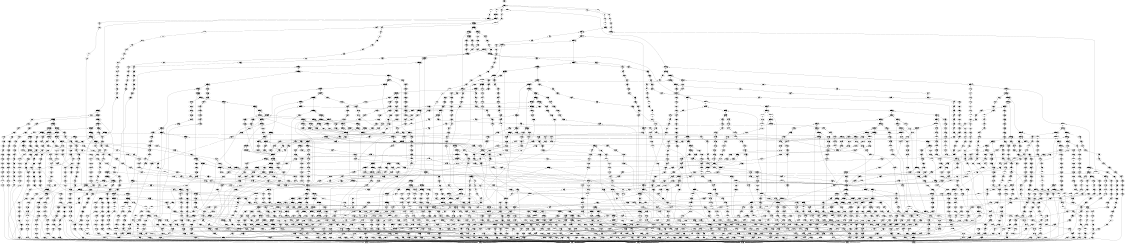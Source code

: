 strict digraph "network" {
center=true;
size="7.5,10";
edge [dir=back];
title1;
title2;
Node11;
Node12;
Node13;
Node14;
Node15;
Node16;
Node186;
Node374;
Node375;
Node189;
Node415;
Node417;
Node17;
Node5;
Node6;
Node18;
Node7;
Node19;
Node1;
Node20;
Node3;
Node21;
Node10;
Node22;
Node8;
Node23;
Node24;
Node25;
Node26;
Node27;
Node28;
Node29;
Node30;
Node31;
Node32;
Node33;
Node34;
Node35;
Node36;
Node37;
Node38;
Node39;
Node40;
Node41;
Node42;
Node43;
Node44;
Node45;
Node46;
Node47;
Node48;
Node49;
Node50;
Node51;
Node52;
Node53;
Node54;
Node55;
Node56;
Node57;
Node58;
Node59;
Node60;
Node61;
Node62;
Node63;
Node64;
Node65;
Node66;
Node67;
Node68;
Node69;
Node70;
Node71;
Node72;
Node73;
Node74;
Node75;
Node76;
Node77;
Node78;
Node79;
Node80;
Node81;
Node82;
Node83;
Node84;
Node85;
Node86;
Node87;
Node88;
Node89;
Node90;
Node91;
Node92;
Node93;
Node94;
Node95;
Node96;
Node97;
Node98;
Node99;
Node100;
Node101;
Node102;
Node103;
Node104;
Node105;
Node106;
Node107;
Node108;
Node109;
Node110;
Node111;
Node112;
Node113;
Node114;
Node115;
Node116;
Node117;
Node118;
Node119;
Node120;
Node121;
Node122;
Node123;
Node124;
Node125;
Node126;
Node127;
Node128;
Node129;
Node130;
Node131;
Node132;
Node133;
Node134;
Node135;
Node136;
Node137;
Node138;
Node139;
Node140;
Node141;
Node142;
Node143;
Node144;
Node145;
Node146;
Node147;
Node148;
Node149;
Node150;
Node151;
Node152;
Node153;
Node154;
Node155;
Node156;
Node157;
Node158;
Node159;
Node160;
Node161;
Node162;
Node163;
Node164;
Node165;
Node166;
Node167;
Node168;
Node169;
Node170;
Node171;
Node172;
Node173;
Node174;
Node175;
Node176;
Node177;
Node178;
Node179;
Node180;
Node9;
Node181;
Node182;
Node183;
Node184;
Node185;
Node187;
Node188;
Node2;
Node4;
Node190;
Node191;
Node192;
Node193;
Node194;
Node195;
Node196;
Node197;
Node198;
Node199;
Node200;
Node201;
Node202;
Node203;
Node204;
Node205;
Node206;
Node207;
Node208;
Node209;
Node210;
Node211;
Node212;
Node213;
Node214;
Node215;
Node216;
Node217;
Node218;
Node219;
Node220;
Node221;
Node222;
Node223;
Node224;
Node225;
Node226;
Node227;
Node228;
Node229;
Node230;
Node231;
Node232;
Node233;
Node234;
Node235;
Node236;
Node237;
Node238;
Node239;
Node240;
Node241;
Node242;
Node243;
Node244;
Node245;
Node246;
Node247;
Node248;
Node249;
Node250;
Node251;
Node252;
Node253;
Node254;
Node255;
Node256;
Node257;
Node258;
Node259;
Node260;
Node261;
Node262;
Node263;
Node264;
Node265;
Node266;
Node267;
Node268;
Node269;
Node270;
Node271;
Node272;
Node273;
Node274;
Node275;
Node276;
Node277;
Node278;
Node279;
Node280;
Node281;
Node282;
Node283;
Node284;
Node285;
Node286;
Node287;
Node288;
Node289;
Node290;
Node291;
Node292;
Node293;
Node294;
Node295;
Node296;
Node297;
Node298;
Node299;
Node300;
Node301;
Node302;
Node303;
Node304;
Node305;
Node306;
Node307;
Node308;
Node309;
Node310;
Node311;
Node312;
Node313;
Node314;
Node315;
Node316;
Node317;
Node318;
Node319;
Node320;
Node321;
Node322;
Node323;
Node324;
Node325;
Node326;
Node327;
Node328;
Node329;
Node330;
Node331;
Node332;
Node333;
Node334;
Node335;
Node336;
Node337;
Node338;
Node339;
Node340;
Node341;
Node342;
Node343;
Node344;
Node345;
Node346;
Node347;
Node348;
Node349;
Node350;
Node351;
Node352;
Node353;
Node354;
Node355;
Node356;
Node357;
Node358;
Node359;
Node360;
Node361;
Node362;
Node363;
Node364;
Node365;
Node366;
Node367;
Node368;
Node369;
Node370;
Node371;
Node372;
Node373;
Node376;
Node377;
Node378;
Node379;
Node380;
Node381;
Node382;
Node383;
Node384;
Node385;
Node386;
Node387;
Node388;
Node389;
Node390;
Node391;
Node392;
Node393;
Node394;
Node395;
Node396;
Node397;
Node398;
Node399;
Node400;
Node401;
Node402;
Node403;
Node404;
Node405;
Node406;
Node407;
Node408;
Node409;
Node410;
Node411;
Node412;
Node413;
Node414;
Node416;
W0;
W1;
W2;
W3;
W4;
W5;
W6;
W7;
W8;
W9;
W10;
W11;
W12;
W13;
W14;
W15;
W16;
W17;
W18;
W19;
W20;
W21;
W22;
W23;
W24;
W25;
W26;
W27;
W28;
W29;
W30;
W31;
W32;
W33;
W34;
W35;
W36;
W37;
W38;
W39;
W40;
W41;
W42;
W43;
W44;
W45;
W46;
W47;
W48;
W49;
W50;
W51;
W52;
W53;
W54;
W55;
W56;
W57;
W58;
W59;
W60;
W61;
W62;
W63;
W64;
W65;
W66;
W67;
W68;
W69;
W70;
W71;
W72;
W73;
W74;
W75;
W76;
W77;
W78;
W79;
W80;
W81;
W82;
W83;
W84;
W85;
W86;
W87;
W88;
W89;
W90;
W91;
W92;
W93;
W94;
W95;
W96;
W97;
W98;
W99;
W100;
W101;
W102;
W103;
W104;
W105;
W106;
W107;
W108;
W109;
W110;
W111;
W112;
W113;
W114;
W115;
W116;
W117;
W118;
W119;
W120;
W121;
W122;
W123;
W124;
W125;
W126;
W127;
W128;
W129;
W130;
W131;
W132;
W133;
W134;
W135;
W136;
W137;
W138;
W139;
W140;
W141;
W142;
W143;
W144;
W145;
W146;
W147;
W148;
W149;
W150;
W151;
W152;
W153;
W154;
W155;
W156;
W157;
W158;
W159;
W160;
W161;
W162;
W163;
W164;
W165;
W166;
W167;
W168;
W169;
W170;
W171;
W172;
W173;
W174;
W175;
W176;
W177;
W178;
W179;
W180;
W181;
W182;
W183;
W184;
W185;
W186;
W187;
W188;
W189;
W190;
W191;
W192;
W193;
W194;
W195;
W196;
W197;
W198;
W199;
W200;
W201;
W202;
W203;
W204;
W205;
W206;
W207;
W208;
W209;
W210;
W211;
W212;
W213;
W214;
W215;
W216;
W217;
W218;
W219;
W220;
W221;
W222;
W223;
W224;
W225;
W226;
W227;
W228;
W229;
W230;
W231;
W232;
W233;
W234;
W235;
W236;
W237;
W238;
W239;
W240;
W241;
W242;
W243;
W244;
W245;
W246;
W247;
W248;
W249;
W250;
W251;
W252;
W253;
W254;
W255;
W256;
W257;
W258;
W259;
W260;
W261;
W262;
W263;
W264;
W265;
W266;
W267;
W268;
W269;
W270;
W271;
W272;
W273;
W274;
W275;
W276;
W277;
W278;
W279;
W280;
W281;
W282;
W283;
W284;
W285;
W286;
W287;
W288;
W289;
W290;
W291;
W292;
W293;
W294;
W295;
W296;
W297;
W298;
W299;
W300;
W301;
W302;
W303;
W304;
W305;
W306;
W307;
W308;
W309;
W310;
W311;
W312;
W313;
W314;
W315;
W316;
W317;
W318;
W319;
W320;
W321;
W322;
W323;
W324;
W325;
W326;
W327;
W328;
W329;
W330;
W331;
W332;
W333;
W334;
W335;
W336;
W337;
W338;
W339;
W340;
W341;
W342;
W343;
W344;
W345;
W346;
W347;
W348;
W349;
W350;
W351;
W352;
W353;
W354;
W355;
W356;
W357;
W358;
W359;
W360;
W361;
W362;
W363;
W364;
W365;
W366;
W367;
W368;
W369;
W370;
W371;
W372;
W373;
W374;
W375;
W376;
W377;
W378;
W379;
W380;
W381;
W382;
W383;
W384;
W385;
W386;
W387;
W388;
W389;
W390;
W391;
W392;
W393;
W394;
W395;
W396;
W397;
W398;
W399;
W400;
W401;
W402;
W403;
W404;
W405;
W406;
W407;
W408;
W409;
W410;
W411;
W412;
W413;
W414;
W415;
W416;
W417;
W418;
W419;
W420;
W421;
W422;
W423;
W424;
W425;
W426;
W427;
W428;
W429;
W430;
W431;
W432;
W433;
W434;
W435;
W436;
W437;
W438;
W439;
W440;
W441;
W442;
W443;
W444;
W445;
W446;
W447;
W448;
W449;
W450;
W451;
W452;
W453;
W454;
W455;
W456;
W457;
W458;
W459;
W460;
W461;
W462;
W463;
W464;
W465;
W466;
W467;
W468;
W469;
W470;
W471;
W472;
W473;
W474;
W475;
W476;
W477;
W478;
W479;
W480;
W481;
W482;
W483;
W484;
W485;
W486;
W487;
W488;
W489;
W490;
W491;
W492;
W493;
W494;
W495;
W496;
W497;
W498;
W499;
W500;
W501;
W502;
W503;
W504;
W505;
W506;
W507;
W508;
W509;
W510;
W511;
W512;
W513;
W514;
W515;
W516;
W517;
W518;
W519;
W520;
W521;
W522;
W523;
W524;
W525;
W526;
W527;
W528;
W529;
W530;
W531;
W532;
W533;
W534;
W535;
W536;
W537;
W538;
W539;
W540;
W541;
W542;
W543;
W544;
W545;
W546;
W547;
W548;
W549;
W550;
W551;
W552;
W553;
W554;
W555;
W556;
W557;
W558;
W559;
W560;
W561;
W562;
W563;
W564;
W565;
W566;
W567;
W568;
W569;
W570;
W571;
W572;
W573;
W574;
W575;
W576;
W577;
W578;
W579;
W580;
W581;
W582;
W583;
W584;
W585;
W586;
W587;
W588;
W589;
W590;
W591;
W592;
W593;
W594;
W595;
W596;
W597;
W598;
W599;
W600;
W601;
W602;
W603;
W604;
W605;
W606;
W607;
W608;
W609;
W610;
W611;
W612;
W613;
W614;
W615;
W616;
W617;
W618;
W619;
W620;
W621;
W622;
W623;
W624;
W625;
W626;
W627;
W628;
W629;
W630;
W631;
W632;
W633;
W634;
W635;
W636;
W637;
W638;
W639;
W640;
W641;
W642;
W643;
W644;
W645;
W646;
W647;
W648;
W649;
W650;
W651;
W652;
W653;
W654;
W655;
W656;
W657;
W658;
W659;
W660;
W661;
W662;
W663;
W664;
W665;
W666;
W667;
W668;
W669;
W670;
W671;
W672;
W673;
W674;
W675;
W676;
W677;
W678;
W679;
W680;
W681;
W682;
W683;
W684;
W685;
W686;
W687;
W688;
W689;
W690;
W691;
W692;
W693;
W694;
W695;
W696;
W697;
W698;
W699;
W700;
W701;
W702;
W703;
W704;
W705;
W706;
W707;
W708;
W709;
W710;
W711;
W712;
W713;
W714;
W715;
W716;
W717;
W718;
W719;
W720;
W721;
W722;
W723;
W724;
W725;
W726;
W727;
W728;
W729;
W730;
W731;
W732;
W733;
W734;
W735;
W736;
W737;
W738;
W739;
W740;
W741;
W742;
W743;
W744;
W745;
W746;
W747;
W748;
W749;
W750;
W751;
W752;
W753;
W754;
W755;
W756;
W757;
W758;
W759;
W760;
W761;
W762;
W763;
W764;
W765;
W766;
W767;
W768;
W769;
W770;
W771;
W772;
W773;
W774;
W775;
W776;
W777;
W778;
W779;
W780;
W781;
W782;
W783;
W784;
W785;
W786;
W787;
W788;
W789;
W790;
W791;
W792;
W793;
W794;
W795;
W796;
W797;
W798;
W799;
W800;
W801;
W802;
W803;
W804;
W805;
W806;
W807;
W808;
W809;
W810;
W811;
W812;
W813;
W814;
W815;
W816;
W817;
W818;
W819;
W820;
W821;
W822;
W823;
W824;
W825;
W826;
W827;
W828;
W829;
W830;
W831;
W832;
W833;
W834;
W835;
W836;
W837;
W838;
W839;
W840;
W841;
W842;
W843;
W844;
W845;
W846;
W847;
W848;
W849;
W850;
W851;
W852;
W853;
W854;
W855;
W856;
W857;
W858;
W859;
W860;
W861;
W862;
W863;
W864;
W865;
W866;
W867;
W868;
W869;
W870;
W871;
W872;
W873;
W874;
W875;
W876;
W877;
W878;
W879;
W880;
W881;
W882;
W883;
W884;
W885;
W886;
W887;
W888;
W889;
W890;
W891;
W892;
W893;
W894;
W895;
W896;
W897;
W898;
W899;
W900;
W901;
W902;
W903;
W904;
W905;
W906;
W907;
W908;
W909;
W910;
W911;
W912;
W913;
W914;
W915;
W916;
W917;
W918;
W919;
W920;
W921;
W922;
W923;
W924;
W925;
W926;
W927;
W928;
W929;
W930;
W931;
W932;
W933;
W934;
W935;
W936;
W937;
W938;
W939;
W940;
W941;
W942;
W943;
W944;
W945;
W946;
W947;
W948;
W949;
W950;
W951;
W952;
W953;
W954;
W955;
W956;
W957;
W958;
W959;
W960;
W961;
W962;
W963;
W964;
W965;
W966;
W967;
W968;
W969;
W970;
W971;
W972;
W973;
W974;
W975;
W976;
W977;
W978;
W979;
W980;
W981;
W982;
W983;
W984;
W985;
W986;
W987;
W988;
W989;
W990;
W991;
W992;
W993;
W994;
W995;
W996;
W997;
W998;
W999;
W1000;
W1001;
W1002;
W1003;
W1004;
W1005;
W1006;
W1007;
W1008;
W1009;
W1010;
W1011;
W1012;
W1013;
W1014;
W1015;
W1016;
W1017;
W1018;
W1019;
W1020;
W1021;
W1022;
W1023;
W1024;
W1025;
W1026;
W1027;
W1028;
W1029;
W1030;
W1031;
W1032;
W1033;
W1034;
W1035;
W1036;
W1037;
W1038;
W1039;
W1040;
W1041;
W1042;
W1043;
W1044;
W1045;
W1046;
W1047;
W1048;
W1049;
W1050;
W1051;
W1052;
W1053;
W1054;
W1055;
W1056;
W1057;
W1058;
W1059;
W1060;
W1061;
W1062;
W1063;
W1064;
W1065;
W1066;
W1067;
W1068;
W1069;
W1070;
W1071;
W1072;
W1073;
W1074;
W1075;
W1076;
W1077;
W1078;
W1079;
W1080;
W1081;
W1082;
W1083;
W1084;
W1085;
W1086;
W1087;
W1088;
W1089;
W1090;
W1091;
W1092;
W1093;
W1094;
W1095;
W1096;
W1097;
W1098;
W1099;
W1100;
W1101;
W1102;
W1103;
W1104;
W1105;
W1106;
W1107;
W1108;
W1109;
W1110;
W1111;
W1112;
W1113;
W1114;
W1115;
W1116;
W1117;
W1118;
W1119;
W1120;
W1121;
W1122;
W1123;
W1124;
W1125;
W1126;
W1127;
W1128;
W1129;
W1130;
W1131;
W1132;
W1133;
W1134;
W1135;
W1136;
W1137;
W1138;
W1139;
W1140;
W1141;
W1142;
W1143;
W1144;
W1145;
W1146;
W1147;
W1148;
W1149;
W1150;
W1151;
W1152;
W1153;
W1154;
W1155;
W1156;
W1157;
W1158;
W1159;
W1160;
W1161;
W1162;
W1163;
W1164;
W1165;
W1166;
W1167;
W1168;
W1169;
W1170;
W1171;
W1172;
W1173;
W1174;
W1175;
W1176;
W1177;
W1178;
W1179;
W1180;
W1181;
W1182;
W1183;
W1184;
W1185;
W1186;
W1187;
W1188;
W1189;
W1190;
W1191;
W1192;
W1193;
W1194;
W1195;
W1196;
W1197;
W1198;
W1199;
W1200;
W1201;
W1202;
W1203;
W1204;
W1205;
W1206;
W1207;
W1208;
W1209;
W1210;
W1211;
W1212;
W1213;
W1214;
W1215;
W1216;
W1217;
W1218;
W1219;
W1220;
W1221;
W1222;
W1223;
W1224;
W1225;
W1226;
W1227;
W1228;
W1229;
W1230;
W1231;
W1232;
W1233;
W1234;
W1235;
W1236;
W1237;
W1238;
W1239;
W1240;
W1241;
W1242;
W1243;
W1244;
W1245;
W1246;
W1247;
W1248;
W1249;
W1250;
W1251;
W1252;
W1253;
W1254;
W1255;
W1256;
W1257;
W1258;
W1259;
W1260;
W1261;
W1262;
W1263;
W1264;
W1265;
W1266;
W1267;
W1268;
W1269;
W1270;
W1271;
W1272;
W1273;
W1274;
W1275;
W1276;
W1277;
W1278;
W1279;
W1280;
W1281;
W1282;
W1283;
W1284;
W1285;
W1286;
W1287;
W1288;
W1289;
W1290;
W1291;
W1292;
W1293;
W1294;
W1295;
W1296;
W1297;
W1298;
W1299;
W1300;
W1301;
W1302;
W1303;
W1304;
W1305;
W1306;
W1307;
W1308;
W1309;
W1310;
W1311;
W1312;
W1313;
W1314;
W1315;
W1316;
W1317;
W1318;
W1319;
W1320;
W1321;
W1322;
W1323;
W1324;
W1325;
W1326;
W1327;
W1328;
W1329;
W1330;
W1331;
W1332;
W1333;
W1334;
W1335;
W1336;
W1337;
W1338;
W1339;
W1340;
W1341;
W1342;
W1343;
W1344;
W1345;
W1346;
W1347;
W1348;
W1349;
W1350;
W1351;
W1352;
W1353;
W1354;
W1355;
W1356;
W1357;
W1358;
W1359;
W1360;
W1361;
W1362;
W1363;
W1364;
W1365;
W1366;
W1367;
W1368;
W1369;
W1370;
W1371;
W1372;
W1373;
W1374;
W1375;
W1376;
W1377;
W1378;
W1379;
W1380;
W1381;
W1382;
W1383;
W1384;
W1385;
W1386;
W1387;
W1388;
W1389;
W1390;
W1391;
W1392;
W1393;
W1394;
W1395;
W1396;
W1397;
W1398;
W1399;
W1400;
W1401;
W1402;
W1403;
W1404;
W1405;
W1406;
W1407;
W1408;
W1409;
W1410;
W1411;
W1412;
W1413;
W1414;
W1415;
W1416;
W1417;
W1418;
W1419;
W1420;
W1421;
W1422;
W1423;
W1424;
W1425;
W1426;
W1427;
W1428;
W1429;
W1430;
W1431;
W1432;
W1433;
W1434;
W1435;
W1436;
W1437;
W1438;
W1439;
W1440;
W1441;
W1442;
W1443;
W1444;
W1445;
W1446;
W1447;
W1448;
W1449;
W1450;
W1451;
W1452;
W1453;
W1454;
W1455;
W1456;
W1457;
W1458;
W1459;
W1460;
W1461;
W1462;
W1463;
W1464;
W1465;
W1466;
W1467;
W1468;
W1469;
W1470;
W1471;
W1472;
W1473;
W1474;
W1475;
W1476;
W1477;
W1478;
W1479;
W1480;
W1481;
W1482;
W1483;
W1484;
W1485;
W1486;
W1487;
W1488;
W1489;
W1490;
W1491;
W1492;
W1493;
W1494;
W1495;
W1496;
W1497;
W1498;
W1499;
W1500;
W1501;
W1502;
W1503;
W1504;
W1505;
W1506;
W1507;
W1508;
W1509;
W1510;
W1511;
W1512;
W1513;
W1514;
W1515;
W1516;
W1517;
W1518;
W1519;
W1520;
W1521;
W1522;
W1523;
W1524;
W1525;
W1526;
W1527;
W1528;
W1529;
W1530;
W1531;
W1532;
W1533;
W1534;
W1535;
W1536;
W1537;
W1538;
W1539;
W1540;
W1541;
W1542;
W1543;
W1544;
W1545;
W1546;
W1547;
W1548;
W1549;
W1550;
W1551;
W1552;
W1553;
W1554;
W1555;
W1556;
W1557;
W1558;
W1559;
W1560;
W1561;
W1562;
W1563;
W1564;
W1565;
W1566;
W1567;
W1568;
W1569;
W1570;
W1571;
W1572;
W1573;
W1574;
W1575;
W1576;
W1577;
W1578;
W1579;
W1580;
W1581;
W1582;
W1583;
W1584;
W1585;
W1586;
W1587;
W1588;
W1589;
W1590;
W1591;
W1592;
W1593;
W1594;
W1595;
W1596;
W1597;
W1598;
W1599;
W1600;
W1601;
W1602;
W1603;
W1604;
W1605;
W1606;
W1607;
W1608;
W1609;
W1610;
W1611;
W1612;
W1613;
W1614;
W1615;
W1616;
W1617;
W1618;
W1619;
W1620;
W1621;
W1622;
W1623;
W1624;
W1625;
W1626;
W1627;
W1628;
W1629;
W1630;
W1631;
W1632;
W1633;
W1634;
W1635;
W1636;
W1637;
W1638;
W1639;
W1640;
W1641;
W1642;
W1643;
W1644;
W1645;
W1646;
W1647;
W1648;
W1649;
W1650;
W1651;
W1652;
W1653;
W1654;
W1655;
W1656;
W1657;
W1658;
W1659;
W1660;
W1661;
W1662;
W1663;
W1664;
W1665;
W1666;
W1667;
W1668;
W1669;
W1670;
W1671;
W1672;
W1673;
W1674;
W1675;
W1676;
W1677;
W1678;
W1679;
W1680;
W1681;
W1682;
W1683;
W1684;
W1685;
W1686;
W1687;
W1688;
W1689;
W1690;
W1691;
W1692;
W1693;
W1694;
W1695;
W1696;
W1697;
W1698;
W1699;
W1700;
W1701;
W1702;
W1703;
W1704;
W1705;
W1706;
W1707;
W1708;
W1709;
W1710;
W1711;
W1712;
W1713;
W1714;
W1715;
W1716;
W1717;
W1718;
W1719;
W1720;
W1721;
W1722;
W1723;
W1724;
W1725;
W1726;
W1727;
W1728;
W1729;
W1730;
W1731;
W1732;
W1733;
W1734;
W1735;
W1736;
W1737;
W1738;
W1739;
W1740;
W1741;
W1742;
W1743;
W1744;
W1745;
W1746;
W1747;
W1748;
W1749;
W1750;
W1751;
W1752;
W1753;
W1754;
W1755;
W1756;
W1757;
W1758;
W1759;
W1760;
W1761;
W1762;
W1763;
W1764;
W1765;
W1766;
W1767;
W1768;
W1769;
W1770;
W1771;
W1772;
W1773;
W1774;
W1775;
W1776;
W1777;
W1778;
W1779;
W1780;
W1781;
W1782;
W1783;
W1784;
W1785;
W1786;
W1787;
W1788;
W1789;
W1790;
W1791;
W1792;
W1793;
W1794;
W1795;
W1796;
W1797;
W1798;
W1799;
W1800;
W1801;
W1802;
W1803;
W1804;
W1805;
W1806;
W1807;
W1808;
W1809;
W1810;
W1811;
W1812;
W1813;
W1814;
W1815;
W1816;
W1817;
W1818;
W1819;
W1820;
W1821;
W1822;
W1823;
W1824;
W1825;
W1826;
W1827;
W1828;
W1829;
W1830;
W1831;
W1832;
W1833;
W1834;
W1835;
W1836;
W1837;
W1838;
W1839;
W1840;
W1841;
W1842;
W1843;
W1844;
W1845;
W1846;
W1847;
W1848;
W1849;
W1850;
W1851;
W1852;
W1853;
W1854;
W1855;
W1856;
W1857;
W1858;
W1859;
W1860;
W1861;
W1862;
W1863;
W1864;
W1865;
W1866;
W1867;
W1868;
W1869;
W1870;
W1871;
W1872;
W1873;
W1874;
W1875;
W1876;
W1877;
W1878;
W1879;
W1880;
W1881;
W1882;
W1883;
W1884;
W1885;
W1886;
W1887;
W1888;
W1889;
W1890;
W1891;
W1892;
W1893;
W1894;
W1895;
W1896;
W1897;
W1898;
W1899;
W1900;
W1901;
W1902;
W1903;
W1904;
W1905;
W1906;
W1907;
W1908;
W1909;
W1910;
W1911;
W1912;
W1913;
W1914;
W1915;
W1916;
W1917;
W1918;
W1919;
W1920;
W1921;
W1922;
W1923;
W1924;
W1925;
W1926;
W1927;
W1928;
W1929;
W1930;
W1931;
W1932;
W1933;
W1934;
W1935;
W1936;
W1937;
W1938;
W1939;
W1940;
W1941;
W1942;
W1943;
W1944;
W1945;
W1946;
W1947;
W1948;
W1949;
W1950;
W1951;
W1952;
W1953;
W1954;
W1955;
W1956;
W1957;
W1958;
W1959;
W1960;
W1961;
W1962;
W1963;
W1964;
W1965;
W1966;
W1967;
W1968;
W1969;
W1970;
W1971;
W1972;
W1973;
W1974;
W1975;
W1976;
W1977;
W1978;
W1979;
W1980;
W1981;
W1982;
W1983;
W1984;
W1985;
W1986;
W1987;
W1988;
W1989;
W1990;
W1991;
W1992;
W1993;
W1994;
W1995;
W1996;
W1997;
W1998;
W1999;
W2000;
W2001;
W2002;
W2003;
W2004;
W2005;
W2006;
W2007;
W2008;
W2009;
W2010;
W2011;
W2012;
W2013;
W2014;
W2015;
W2016;
W2017;
W2018;
W2019;
W2020;
W2021;
W2022;
W2023;
W2024;
W2025;
W2026;
W2027;
W2028;
W2029;
W2030;
W2031;
W2032;
W2033;
W2034;
W2035;
W2036;
W2037;
W2038;
W2039;
W2040;
W2041;
W2042;
W2043;
W2044;
W2045;
W2046;
W2047;
W2048;
W2049;
W2050;
W2051;
W2052;
W2053;
W2054;
W2055;
W2056;
W2057;
W2058;
W2059;
W2060;
W2061;
W2062;
W2063;
W2064;
W2065;
W2066;
W2067;
W2068;
W2069;
W2070;
W2071;
W2072;
W2073;
W2074;
W2075;
W2076;
W2077;
W2078;
W2079;
W2080;
W2081;
W2082;
W2083;
W2084;
W2085;
W2086;
W2087;
W2088;
W2089;
W2090;
W2091;
W2092;
W2093;
W2094;
W2095;
W2096;
W2097;
W2098;
W2099;
W2100;
W2101;
W2102;
W2103;
W2104;
W2105;
W2106;
W2107;
W2108;
W2109;
W2110;
W2111;
W2112;
W2113;
W2114;
W2115;
W2116;
W2117;
W2118;
W2119;
W2120;
W2121;
W2122;
W2123;
W2124;
W2125;
W2126;
W2127;
W2128;
W2129;
W2130;
W2131;
W2132;
W2133;
W2134;
W2135;
W2136;
W2137;
W2138;
W2139;
W2140;
W2141;
W2142;
W2143;
W2144;
W2145;
W2146;
W2147;
W2148;
W2149;
W2150;
W2151;
W2152;
W2153;
W2154;
W2155;
W2156;
W2157;
W2158;
W2159;
W2160;
W2161;
W2162;
W2163;
W2164;
W2165;
W2166;
W2167;
W2168;
W2169;
W2170;
W2171;
W2172;
W2173;
W2174;
W2175;
W2176;
W2177;
W2178;
W2179;
W2180;
W2181;
W2182;
W2183;
W2184;
W2185;
W2186;
W2187;
W2188;
W2189;
W2190;
W2191;
W2192;
W2193;
W2194;
W2195;
W2196;
W2197;
W2198;
W2199;
W2200;
W2201;
W2202;
W2203;
W2204;
W2205;
W2206;
W2207;
W2208;
W2209;
W2210;
W2211;
W2212;
W2213;
W2214;
W2215;
W2216;
W2217;
W2218;
W2219;
W2220;
W2221;
W2222;
W2223;
W2224;
W2225;
W2226;
W2227;
W2228;
W2229;
W2230;
W2231;
W2232;
W2233;
W2234;
W2235;
W2236;
W2237;
W2238;
W2239;
title1 -> title2  [style=invis];
title2 -> Node11  [style=invis];
title2 -> W0;
title2 -> W1;
title2 -> W3;
title2 -> W6;
title2 -> W10;
Node11 -> Node12  [style=invis];
Node11 -> Node186  [style=solid];
Node12 -> Node13  [style=invis];
Node12 -> Node374  [style=solid];
Node13 -> Node14  [style=invis];
Node13 -> W15;
Node14 -> Node15  [style=invis];
Node14 -> W19;
Node15 -> Node16  [style=invis];
Node15 -> Node415  [style=solid];
Node16 -> Node417  [style=solid];
Node186 -> Node179  [style=solid];
Node186 -> Node185  [style=solid];
Node374 -> Node338  [style=solid];
Node374 -> Node373  [style=solid];
Node375 -> W34;
Node375 -> W45;
Node189 -> W56;
Node189 -> W57;
Node415 -> Node414  [style=solid];
Node415 -> W58;
Node417 -> Node375  [style=solid];
Node417 -> Node416  [style=solid];
Node17 -> Node5  [style=solid];
Node17 -> Node6  [style=solid];
Node18 -> W362;
Node18 -> W371;
Node19 -> W581;
Node19 -> W584;
Node20 -> W172;
Node20 -> W179;
Node21 -> W1813;
Node21 -> W1818;
Node22 -> W2007;
Node22 -> W2011;
Node23 -> Node22  [style=solid];
Node23 -> W1823;
Node24 -> Node21  [style=solid];
Node24 -> Node23  [style=solid];
Node25 -> W736;
Node25 -> W739;
Node26 -> W1580;
Node26 -> W1583;
Node27 -> W902;
Node27 -> W905;
Node28 -> W1595;
Node28 -> W1600;
Node29 -> Node26  [style=solid];
Node29 -> Node27  [style=solid];
Node30 -> Node29  [style=solid];
Node30 -> W1828;
Node31 -> W704;
Node31 -> W708;
Node32 -> Node25  [style=solid];
Node32 -> W2015;
Node33 -> Node31  [style=solid];
Node33 -> Node32  [style=solid];
Node34 -> Node30  [style=solid];
Node34 -> Node33  [style=solid];
Node35 -> Node28  [style=solid];
Node35 -> Node34  [style=solid];
Node36 -> W1593;
Node36 -> W1594;
Node37 -> Node1  [style=solid];
Node37 -> Node3  [style=solid];
Node38 -> W1999;
Node38 -> W2003;
Node39 -> Node38  [style=solid];
Node39 -> W1808;
Node40 -> Node39  [style=solid];
Node40 -> W1588;
Node41 -> W1361;
Node41 -> W1364;
Node42 -> Node5  [style=solid];
Node42 -> Node6  [style=solid];
Node43 -> W1702;
Node43 -> W1703;
Node44 -> W1796;
Node44 -> W1800;
Node45 -> Node44  [style=solid];
Node45 -> W1574;
Node46 -> Node45  [style=solid];
Node46 -> W1252;
Node47 -> Node46  [style=solid];
Node47 -> W877;
Node48 -> W1259;
Node48 -> W1266;
Node49 -> Node48  [style=solid];
Node49 -> W885;
Node50 -> Node47  [style=solid];
Node50 -> Node49  [style=solid];
Node51 -> Node50  [style=solid];
Node51 -> W492;
Node52 -> W1804;
Node52 -> W1805;
Node53 -> Node52  [style=solid];
Node53 -> W1586;
Node54 -> Node53  [style=solid];
Node54 -> W1269;
Node55 -> W1272;
Node55 -> W1279;
Node56 -> Node54  [style=solid];
Node56 -> Node55  [style=solid];
Node57 -> Node56  [style=solid];
Node57 -> W695;
Node58 -> Node24  [style=solid];
Node58 -> W1280;
Node59 -> Node20  [style=solid];
Node59 -> Node58  [style=solid];
Node60 -> W893;
Node60 -> W901;
Node61 -> Node59  [style=solid];
Node61 -> Node60  [style=solid];
Node62 -> Node57  [style=solid];
Node62 -> Node61  [style=solid];
Node63 -> Node51  [style=solid];
Node63 -> Node62  [style=solid];
Node64 -> W954;
Node64 -> W957;
Node65 -> W1108;
Node65 -> W1113;
Node66 -> Node63  [style=solid];
Node66 -> W1019;
Node67 -> W1022;
Node67 -> W1033;
Node68 -> Node67  [style=solid];
Node68 -> W747;
Node69 -> W1041;
Node69 -> W1045;
Node70 -> Node26  [style=solid];
Node70 -> Node69  [style=solid];
Node71 -> Node27  [style=solid];
Node71 -> W1857;
Node72 -> Node63  [style=solid];
Node72 -> W1712;
Node73 -> W1874;
Node73 -> W1879;
Node74 -> Node73  [style=solid];
Node74 -> W1673;
Node75 -> Node72  [style=solid];
Node75 -> W2034;
Node76 -> W2077;
Node76 -> W2078;
Node77 -> Node63  [style=solid];
Node77 -> W2081;
Node78 -> Node76  [style=solid];
Node78 -> Node77  [style=solid];
Node79 -> Node75  [style=solid];
Node79 -> Node78  [style=solid];
Node80 -> Node79  [style=solid];
Node80 -> W1678;
Node81 -> Node74  [style=solid];
Node81 -> Node80  [style=solid];
Node82 -> W1704;
Node82 -> W1708;
Node83 -> Node7  [style=solid];
Node83 -> Node37  [style=solid];
Node84 -> Node70  [style=solid];
Node84 -> Node83  [style=solid];
Node85 -> Node36  [style=solid];
Node85 -> Node71  [style=solid];
Node86 -> Node85  [style=solid];
Node86 -> W2083;
Node87 -> Node84  [style=solid];
Node87 -> Node86  [style=solid];
Node88 -> W1392;
Node88 -> W1398;
Node89 -> Node88  [style=solid];
Node89 -> W1086;
Node90 -> W1405;
Node90 -> W1415;
Node91 -> Node90  [style=solid];
Node91 -> W1097;
Node92 -> Node89  [style=solid];
Node92 -> Node91  [style=solid];
Node93 -> Node92  [style=solid];
Node93 -> W614;
Node94 -> W1425;
Node94 -> W1435;
Node95 -> W1445;
Node95 -> W1455;
Node96 -> Node94  [style=solid];
Node96 -> Node95  [style=solid];
Node97 -> Node96  [style=solid];
Node97 -> W797;
Node98 -> W1892;
Node98 -> W1900;
Node99 -> W1908;
Node99 -> W1916;
Node100 -> Node98  [style=solid];
Node100 -> Node99  [style=solid];
Node101 -> W1920;
Node101 -> W1928;
Node102 -> W1936;
Node102 -> W1940;
Node103 -> Node101  [style=solid];
Node103 -> Node102  [style=solid];
Node104 -> Node100  [style=solid];
Node104 -> Node103  [style=solid];
Node105 -> Node104  [style=solid];
Node105 -> W1117;
Node106 -> W2084;
Node106 -> W2089;
Node107 -> W2167;
Node107 -> W2172;
Node108 -> Node107  [style=solid];
Node108 -> W2092;
Node109 -> Node106  [style=solid];
Node109 -> Node108  [style=solid];
Node110 -> Node109  [style=solid];
Node110 -> W1945;
Node111 -> W2094;
Node111 -> W2100;
Node112 -> Node111  [style=solid];
Node112 -> W2044;
Node113 -> Node112  [style=solid];
Node113 -> W1953;
Node114 -> Node110  [style=solid];
Node114 -> Node113  [style=solid];
Node115 -> Node114  [style=solid];
Node115 -> W1465;
Node116 -> W2105;
Node116 -> W2111;
Node117 -> Node116  [style=solid];
Node117 -> W2051;
Node118 -> W2112;
Node118 -> W2118;
Node119 -> W2120;
Node119 -> W2126;
Node120 -> Node118  [style=solid];
Node120 -> Node119  [style=solid];
Node121 -> Node117  [style=solid];
Node121 -> Node120  [style=solid];
Node122 -> Node121  [style=solid];
Node122 -> W1715;
Node123 -> Node41  [style=solid];
Node123 -> W2226;
Node124 -> Node123  [style=solid];
Node124 -> W2174;
Node125 -> Node124  [style=solid];
Node125 -> W2129;
Node126 -> Node82  [style=solid];
Node126 -> W2179;
Node127 -> Node126  [style=solid];
Node127 -> W2135;
Node128 -> Node125  [style=solid];
Node128 -> Node127  [style=solid];
Node129 -> Node128  [style=solid];
Node129 -> W1958;
Node130 -> Node68  [style=solid];
Node130 -> W2141;
Node131 -> W2184;
Node131 -> W2185;
Node132 -> W2187;
Node132 -> W2192;
Node133 -> Node131  [style=solid];
Node133 -> Node132  [style=solid];
Node134 -> Node130  [style=solid];
Node134 -> Node133  [style=solid];
Node135 -> Node134  [style=solid];
Node135 -> W1966;
Node136 -> Node129  [style=solid];
Node136 -> Node135  [style=solid];
Node137 -> Node122  [style=solid];
Node137 -> Node136  [style=solid];
Node138 -> Node115  [style=solid];
Node138 -> Node137  [style=solid];
Node139 -> Node105  [style=solid];
Node139 -> Node138  [style=solid];
Node140 -> Node97  [style=solid];
Node140 -> Node139  [style=solid];
Node141 -> Node93  [style=solid];
Node141 -> Node140  [style=solid];
Node142 -> Node141  [style=solid];
Node142 -> W275;
Node143 -> W1475;
Node143 -> W1482;
Node144 -> W726;
Node144 -> W731;
Node145 -> W971;
Node145 -> W982;
Node146 -> W993;
Node146 -> W1004;
Node147 -> Node145  [style=solid];
Node147 -> Node146  [style=solid];
Node148 -> Node147  [style=solid];
Node148 -> W535;
Node149 -> Node148  [style=solid];
Node149 -> W401;
Node150 -> W1334;
Node150 -> W1344;
Node151 -> W1351;
Node151 -> W1359;
Node152 -> Node150  [style=solid];
Node152 -> Node151  [style=solid];
Node153 -> W1367;
Node153 -> W1372;
Node154 -> Node153  [style=solid];
Node154 -> W1012;
Node155 -> Node152  [style=solid];
Node155 -> Node154  [style=solid];
Node156 -> Node155  [style=solid];
Node156 -> W548;
Node157 -> W561;
Node157 -> W574;
Node158 -> Node156  [style=solid];
Node158 -> Node157  [style=solid];
Node159 -> Node149  [style=solid];
Node159 -> Node158  [style=solid];
Node160 -> Node159  [style=solid];
Node160 -> W186;
Node161 -> W587;
Node161 -> W600;
Node162 -> Node161  [style=solid];
Node162 -> W415;
Node163 -> Node162  [style=solid];
Node163 -> W260;
Node164 -> W748;
Node164 -> W760;
Node165 -> W768;
Node165 -> W779;
Node166 -> Node164  [style=solid];
Node166 -> W613;
Node167 -> Node166  [style=solid];
Node167 -> W425;
Node168 -> W1049;
Node168 -> W1052;
Node169 -> Node168  [style=solid];
Node169 -> W785;
Node170 -> W1059;
Node170 -> W1070;
Node171 -> W1376;
Node171 -> W1386;
Node172 -> Node171  [style=solid];
Node172 -> W1075;
Node173 -> Node170  [style=solid];
Node173 -> Node172  [style=solid];
Node174 -> Node169  [style=solid];
Node174 -> Node173  [style=solid];
Node175 -> Node174  [style=solid];
Node175 -> W439;
Node176 -> Node167  [style=solid];
Node176 -> Node175  [style=solid];
Node177 -> Node163  [style=solid];
Node177 -> Node176  [style=solid];
Node178 -> Node160  [style=solid];
Node178 -> Node177  [style=solid];
Node179 -> Node178  [style=solid];
Node179 -> W73;
Node180 -> W202;
Node180 -> W218;
Node181 -> W288;
Node181 -> W303;
Node182 -> W304;
Node182 -> W318;
Node183 -> Node181  [style=solid];
Node183 -> W220;
Node184 -> Node180  [style=solid];
Node184 -> Node183  [style=solid];
Node185 -> Node184  [style=solid];
Node185 -> W91;
Node187 -> Node143  [style=solid];
Node187 -> W1128;
Node188 -> Node187  [style=solid];
Node188 -> W803;
Node190 -> W908;
Node190 -> W916;
Node191 -> Node190  [style=solid];
Node191 -> W712;
Node192 -> W143;
Node192 -> W144;
Node193 -> Node189  [style=solid];
Node193 -> W1602;
Node194 -> W1772;
Node194 -> W1773;
Node195 -> Node2  [style=solid];
Node195 -> Node4  [style=solid];
Node196 -> Node191  [style=solid];
Node196 -> W502;
Node197 -> W1833;
Node197 -> W1838;
Node198 -> W1839;
Node198 -> W1844;
Node199 -> Node197  [style=solid];
Node199 -> Node198  [style=solid];
Node200 -> Node199  [style=solid];
Node200 -> W1285;
Node201 -> W1604;
Node201 -> W1610;
Node202 -> W1616;
Node202 -> W1622;
Node203 -> Node201  [style=solid];
Node203 -> Node202  [style=solid];
Node204 -> Node200  [style=solid];
Node204 -> Node203  [style=solid];
Node205 -> Node204  [style=solid];
Node205 -> W717;
Node206 -> Node43  [style=solid];
Node206 -> Node189  [style=solid];
Node207 -> Node195  [style=solid];
Node207 -> W2225;
Node208 -> Node43  [style=solid];
Node208 -> Node207  [style=solid];
Node209 -> Node206  [style=solid];
Node209 -> Node208  [style=solid];
Node210 -> Node27  [style=solid];
Node210 -> Node209  [style=solid];
Node211 -> Node43  [style=solid];
Node211 -> Node192  [style=solid];
Node212 -> Node43  [style=solid];
Node212 -> Node194  [style=solid];
Node213 -> Node211  [style=solid];
Node213 -> Node212  [style=solid];
Node214 -> Node213  [style=solid];
Node214 -> W2019;
Node215 -> Node210  [style=solid];
Node215 -> Node214  [style=solid];
Node216 -> Node215  [style=solid];
Node216 -> W1624;
Node217 -> Node40  [style=solid];
Node217 -> W1630;
Node218 -> Node216  [style=solid];
Node218 -> Node217  [style=solid];
Node219 -> Node218  [style=solid];
Node219 -> W922;
Node220 -> W1636;
Node220 -> W1640;
Node221 -> Node24  [style=solid];
Node221 -> Node220  [style=solid];
Node222 -> Node35  [style=solid];
Node222 -> W1289;
Node223 -> Node221  [style=solid];
Node223 -> Node222  [style=solid];
Node224 -> Node219  [style=solid];
Node224 -> Node223  [style=solid];
Node225 -> Node205  [style=solid];
Node225 -> Node224  [style=solid];
Node226 -> Node196  [style=solid];
Node226 -> Node225  [style=solid];
Node227 -> W1489;
Node227 -> W1494;
Node228 -> W1502;
Node228 -> W1507;
Node229 -> Node227  [style=solid];
Node229 -> Node228  [style=solid];
Node230 -> W1663;
Node230 -> W1667;
Node231 -> W1557;
Node231 -> W1560;
Node232 -> W1848;
Node232 -> W1853;
Node233 -> Node232  [style=solid];
Node233 -> W1644;
Node234 -> Node231  [style=solid];
Node234 -> W2023;
Node235 -> W2071;
Node235 -> W2073;
Node236 -> W2075;
Node236 -> W2076;
Node237 -> Node235  [style=solid];
Node237 -> Node236  [style=solid];
Node238 -> Node234  [style=solid];
Node238 -> Node237  [style=solid];
Node239 -> Node238  [style=solid];
Node239 -> W1649;
Node240 -> Node233  [style=solid];
Node240 -> Node239  [style=solid];
Node241 -> W1671;
Node241 -> W1672;
Node242 -> Node241  [style=solid];
Node242 -> W2229;
Node243 -> Node241  [style=solid];
Node243 -> W2231;
Node244 -> Node242  [style=solid];
Node244 -> Node243  [style=solid];
Node245 -> Node63  [style=solid];
Node245 -> W244;
Node246 -> W938;
Node246 -> W946;
Node247 -> Node17  [style=solid];
Node247 -> Node246  [style=solid];
Node248 -> Node144  [style=solid];
Node248 -> W1694;
Node249 -> Node248  [style=solid];
Node249 -> W1323;
Node250 -> Node193  [style=solid];
Node250 -> W2037;
Node251 -> W2039;
Node251 -> W2041;
Node252 -> Node250  [style=solid];
Node252 -> Node251  [style=solid];
Node253 -> Node63  [style=solid];
Node253 -> Node87  [style=solid];
Node254 -> Node81  [style=solid];
Node254 -> Node87  [style=solid];
Node255 -> W1133;
Node255 -> W1143;
Node256 -> Node255  [style=solid];
Node256 -> W809;
Node257 -> Node256  [style=solid];
Node257 -> W626;
Node258 -> W1721;
Node258 -> W1729;
Node259 -> Node258  [style=solid];
Node259 -> W1515;
Node260 -> W1737;
Node260 -> W1745;
Node261 -> Node260  [style=solid];
Node261 -> W1519;
Node262 -> Node259  [style=solid];
Node262 -> Node261  [style=solid];
Node263 -> Node262  [style=solid];
Node263 -> W818;
Node264 -> W1974;
Node264 -> W1979;
Node265 -> Node264  [style=solid];
Node265 -> W1748;
Node266 -> W1756;
Node266 -> W1764;
Node267 -> Node265  [style=solid];
Node267 -> Node266  [style=solid];
Node268 -> Node267  [style=solid];
Node268 -> W1151;
Node269 -> W2143;
Node269 -> W2144;
Node270 -> W2148;
Node270 -> W2153;
Node271 -> Node269  [style=solid];
Node271 -> Node270  [style=solid];
Node272 -> Node271  [style=solid];
Node272 -> W1985;
Node273 -> Node245  [style=solid];
Node273 -> W2194;
Node274 -> W2198;
Node274 -> W2199;
Node275 -> Node273  [style=solid];
Node275 -> Node274  [style=solid];
Node276 -> Node275  [style=solid];
Node276 -> W2058;
Node277 -> Node252  [style=solid];
Node277 -> Node253  [style=solid];
Node278 -> Node252  [style=solid];
Node278 -> Node253  [style=solid];
Node279 -> Node277  [style=solid];
Node279 -> Node278  [style=solid];
Node280 -> Node226  [style=solid];
Node280 -> Node279  [style=solid];
Node281 -> Node252  [style=solid];
Node281 -> Node253  [style=solid];
Node282 -> Node252  [style=solid];
Node282 -> Node253  [style=solid];
Node283 -> Node281  [style=solid];
Node283 -> Node282  [style=solid];
Node284 -> Node226  [style=solid];
Node284 -> Node283  [style=solid];
Node285 -> Node280  [style=solid];
Node285 -> Node284  [style=solid];
Node286 -> Node285  [style=solid];
Node286 -> W2228;
Node287 -> Node42  [style=solid];
Node287 -> W2237;
Node288 -> Node244  [style=solid];
Node288 -> Node287  [style=solid];
Node289 -> Node81  [style=solid];
Node289 -> Node240  [style=solid];
Node290 -> Node17  [style=solid];
Node290 -> Node289  [style=solid];
Node291 -> Node247  [style=solid];
Node291 -> Node290  [style=solid];
Node292 -> Node288  [style=solid];
Node292 -> Node291  [style=solid];
Node293 -> Node286  [style=solid];
Node293 -> Node292  [style=solid];
Node294 -> Node293  [style=solid];
Node294 -> W2157;
Node295 -> W2202;
Node295 -> W2206;
Node296 -> Node230  [style=solid];
Node296 -> Node295  [style=solid];
Node297 -> Node294  [style=solid];
Node297 -> Node296  [style=solid];
Node298 -> Node276  [style=solid];
Node298 -> Node297  [style=solid];
Node299 -> Node272  [style=solid];
Node299 -> Node298  [style=solid];
Node300 -> Node299  [style=solid];
Node300 -> W1528;
Node301 -> Node229  [style=solid];
Node301 -> Node249  [style=solid];
Node302 -> W2208;
Node302 -> W2212;
Node303 -> Node302  [style=solid];
Node303 -> W2162;
Node304 -> Node301  [style=solid];
Node304 -> Node303  [style=solid];
Node305 -> Node304  [style=solid];
Node305 -> W1992;
Node306 -> Node254  [style=solid];
Node306 -> W1682;
Node307 -> Node254  [style=solid];
Node307 -> W1881;
Node308 -> Node306  [style=solid];
Node308 -> Node307  [style=solid];
Node309 -> Node308  [style=solid];
Node309 -> W2233;
Node310 -> Node254  [style=solid];
Node310 -> W2238;
Node311 -> Node254  [style=solid];
Node311 -> W2239;
Node312 -> Node310  [style=solid];
Node312 -> Node311  [style=solid];
Node313 -> Node312  [style=solid];
Node313 -> W2235;
Node314 -> Node309  [style=solid];
Node314 -> Node313  [style=solid];
Node315 -> Node64  [style=solid];
Node315 -> Node314  [style=solid];
Node316 -> Node245  [style=solid];
Node316 -> W2215;
Node317 -> Node315  [style=solid];
Node317 -> Node316  [style=solid];
Node318 -> Node317  [style=solid];
Node318 -> W2060;
Node319 -> Node66  [style=solid];
Node319 -> W2218;
Node320 -> Node19  [style=solid];
Node320 -> W2221;
Node321 -> Node319  [style=solid];
Node321 -> Node320  [style=solid];
Node322 -> Node321  [style=solid];
Node322 -> W2066;
Node323 -> Node318  [style=solid];
Node323 -> Node322  [style=solid];
Node324 -> Node305  [style=solid];
Node324 -> Node323  [style=solid];
Node325 -> Node324  [style=solid];
Node325 -> W1537;
Node326 -> Node300  [style=solid];
Node326 -> Node325  [style=solid];
Node327 -> Node268  [style=solid];
Node327 -> Node326  [style=solid];
Node328 -> Node263  [style=solid];
Node328 -> Node327  [style=solid];
Node329 -> Node257  [style=solid];
Node329 -> Node328  [style=solid];
Node330 -> Node329  [style=solid];
Node330 -> W322;
Node331 -> W1194;
Node331 -> W1204;
Node332 -> Node331  [style=solid];
Node332 -> W845;
Node333 -> Node142  [style=solid];
Node333 -> W332;
Node334 -> W221;
Node334 -> W225;
Node335 -> W342;
Node335 -> W345;
Node336 -> Node182  [style=solid];
Node336 -> Node335  [style=solid];
Node337 -> Node334  [style=solid];
Node337 -> Node336  [style=solid];
Node338 -> Node337  [style=solid];
Node338 -> W109;
Node339 -> W1155;
Node339 -> W1165;
Node340 -> W1175;
Node340 -> W1185;
Node341 -> Node339  [style=solid];
Node341 -> Node340  [style=solid];
Node342 -> Node341  [style=solid];
Node342 -> W631;
Node343 -> Node342  [style=solid];
Node343 -> W453;
Node344 -> W824;
Node344 -> W835;
Node345 -> Node344  [style=solid];
Node345 -> W643;
Node346 -> W1774;
Node346 -> W1782;
Node347 -> Node346  [style=solid];
Node347 -> W1546;
Node348 -> Node143  [style=solid];
Node348 -> W1789;
Node349 -> Node348  [style=solid];
Node349 -> W1553;
Node350 -> Node347  [style=solid];
Node350 -> Node349  [style=solid];
Node351 -> Node350  [style=solid];
Node351 -> W855;
Node352 -> Node332  [style=solid];
Node352 -> Node351  [style=solid];
Node353 -> Node345  [style=solid];
Node353 -> Node352  [style=solid];
Node354 -> Node343  [style=solid];
Node354 -> Node353  [style=solid];
Node355 -> Node354  [style=solid];
Node355 -> W229;
Node356 -> W649;
Node356 -> W661;
Node357 -> W673;
Node357 -> W685;
Node358 -> Node356  [style=solid];
Node358 -> Node357  [style=solid];
Node359 -> Node358  [style=solid];
Node359 -> W348;
Node360 -> Node165  [style=solid];
Node360 -> Node332  [style=solid];
Node361 -> Node360  [style=solid];
Node361 -> W466;
Node362 -> W1214;
Node362 -> W1224;
Node363 -> Node362  [style=solid];
Node363 -> W866;
Node364 -> W1562;
Node364 -> W1567;
Node365 -> Node364  [style=solid];
Node365 -> W1230;
Node366 -> W1240;
Node366 -> W1244;
Node367 -> Node365  [style=solid];
Node367 -> Node366  [style=solid];
Node368 -> Node363  [style=solid];
Node368 -> Node367  [style=solid];
Node369 -> Node368  [style=solid];
Node369 -> W479;
Node370 -> Node361  [style=solid];
Node370 -> Node369  [style=solid];
Node371 -> Node359  [style=solid];
Node371 -> Node370  [style=solid];
Node372 -> Node355  [style=solid];
Node372 -> Node371  [style=solid];
Node373 -> Node372  [style=solid];
Node373 -> W126;
Node376 -> W507;
Node376 -> W517;
Node377 -> Node376  [style=solid];
Node377 -> W379;
Node378 -> Node377  [style=solid];
Node378 -> W246;
Node379 -> Node378  [style=solid];
Node379 -> W163;
Node380 -> W1653;
Node380 -> W1659;
Node381 -> Node380  [style=solid];
Node381 -> W1296;
Node382 -> Node381  [style=solid];
Node382 -> W930;
Node383 -> W2026;
Node383 -> W2029;
Node384 -> Node383  [style=solid];
Node384 -> W1858;
Node385 -> W1864;
Node385 -> W1868;
Node386 -> Node384  [style=solid];
Node386 -> Node385  [style=solid];
Node387 -> Node386  [style=solid];
Node387 -> W1303;
Node388 -> W1310;
Node388 -> W1312;
Node389 -> Node387  [style=solid];
Node389 -> Node388  [style=solid];
Node390 -> Node382  [style=solid];
Node390 -> Node389  [style=solid];
Node391 -> Node390  [style=solid];
Node391 -> W521;
Node392 -> Node18  [style=solid];
Node392 -> W527;
Node393 -> Node391  [style=solid];
Node393 -> Node392  [style=solid];
Node394 -> Node393  [style=solid];
Node394 -> W248;
Node395 -> W1683;
Node395 -> W1689;
Node396 -> Node395  [style=solid];
Node396 -> W1317;
Node397 -> Node396  [style=solid];
Node397 -> W960;
Node398 -> Node397  [style=solid];
Node398 -> W742;
Node399 -> Node232  [style=solid];
Node399 -> W1696;
Node400 -> Node399  [style=solid];
Node400 -> W1326;
Node401 -> Node400  [style=solid];
Node401 -> W968;
Node402 -> Node188  [style=solid];
Node402 -> W1329;
Node403 -> Node187  [style=solid];
Node403 -> W1698;
Node404 -> W1882;
Node404 -> W1887;
Node405 -> Node65  [style=solid];
Node405 -> Node404  [style=solid];
Node406 -> Node403  [style=solid];
Node406 -> Node405  [style=solid];
Node407 -> Node402  [style=solid];
Node407 -> Node406  [style=solid];
Node408 -> Node401  [style=solid];
Node408 -> Node407  [style=solid];
Node409 -> Node398  [style=solid];
Node409 -> Node408  [style=solid];
Node410 -> Node409  [style=solid];
Node410 -> W390;
Node411 -> Node330  [style=solid];
Node411 -> Node333  [style=solid];
Node412 -> Node410  [style=solid];
Node412 -> Node411  [style=solid];
Node413 -> Node394  [style=solid];
Node413 -> Node412  [style=solid];
Node414 -> Node379  [style=solid];
Node414 -> Node413  [style=solid];
Node416 -> W145;
Node416 -> W150;
W0 -> Node12;
W1 -> W2;
W2 -> Node13;
W3 -> W4;
W4 -> W5;
W5 -> Node14;
W6 -> W7;
W7 -> W8;
W8 -> W9;
W9 -> Node15;
W10 -> W11;
W11 -> W12;
W12 -> W13;
W13 -> W14;
W14 -> Node16;
W15 -> W16;
W16 -> W17;
W17 -> W18;
W18 -> Node375;
W19 -> W20;
W20 -> W21;
W21 -> W22;
W22 -> W23;
W23 -> W24;
W24 -> W25;
W25 -> W26;
W26 -> W27;
W27 -> W28;
W28 -> W29;
W29 -> W30;
W30 -> W31;
W31 -> W32;
W32 -> W33;
W33 -> Node189;
W34 -> W35;
W35 -> W36;
W36 -> W37;
W37 -> W38;
W38 -> W39;
W39 -> W40;
W40 -> W41;
W41 -> W42;
W42 -> W43;
W43 -> W44;
W44 -> Node189;
W45 -> W46;
W46 -> W47;
W47 -> W48;
W48 -> W49;
W49 -> W50;
W50 -> W51;
W51 -> W52;
W52 -> W53;
W53 -> W54;
W54 -> W55;
W55 -> Node192;
W56 -> Node2;
W57 -> Node4;
W58 -> W59;
W59 -> W60;
W60 -> W61;
W61 -> W62;
W62 -> W63;
W63 -> W64;
W64 -> W65;
W65 -> W66;
W66 -> W67;
W67 -> W68;
W68 -> W69;
W69 -> W70;
W70 -> W71;
W71 -> W72;
W72 -> Node10;
W73 -> W74;
W74 -> W75;
W75 -> W76;
W76 -> W77;
W77 -> W78;
W78 -> W79;
W79 -> W80;
W80 -> W81;
W81 -> W82;
W82 -> W83;
W83 -> W84;
W84 -> W85;
W85 -> W86;
W86 -> W87;
W87 -> W88;
W88 -> W89;
W89 -> W90;
W90 -> Node10;
W91 -> W92;
W92 -> W93;
W93 -> W94;
W94 -> W95;
W95 -> W96;
W96 -> W97;
W97 -> W98;
W98 -> W99;
W99 -> W100;
W100 -> W101;
W101 -> W102;
W102 -> W103;
W103 -> W104;
W104 -> W105;
W105 -> W106;
W106 -> W107;
W107 -> W108;
W108 -> Node10;
W109 -> W110;
W110 -> W111;
W111 -> W112;
W112 -> W113;
W113 -> W114;
W114 -> W115;
W115 -> W116;
W116 -> W117;
W117 -> W118;
W118 -> W119;
W119 -> W120;
W120 -> W121;
W121 -> W122;
W122 -> W123;
W123 -> W124;
W124 -> W125;
W125 -> Node10;
W126 -> W127;
W127 -> W128;
W128 -> W129;
W129 -> W130;
W130 -> W131;
W131 -> W132;
W132 -> W133;
W133 -> W134;
W134 -> W135;
W135 -> W136;
W136 -> W137;
W137 -> W138;
W138 -> W139;
W139 -> W140;
W140 -> W141;
W141 -> W142;
W142 -> Node10;
W143 -> Node2;
W144 -> Node4;
W145 -> W146;
W146 -> W147;
W147 -> W148;
W148 -> W149;
W149 -> Node20;
W150 -> W151;
W151 -> W152;
W152 -> W153;
W153 -> W154;
W154 -> W155;
W155 -> W156;
W156 -> W157;
W157 -> W158;
W158 -> W159;
W159 -> W160;
W160 -> W161;
W161 -> W162;
W162 -> Node37;
W163 -> W164;
W164 -> W165;
W165 -> W166;
W166 -> W167;
W167 -> W168;
W168 -> W169;
W169 -> W170;
W170 -> W171;
W171 -> Node245;
W172 -> W173;
W173 -> W174;
W174 -> W175;
W175 -> W176;
W176 -> W177;
W177 -> W178;
W178 -> Node1;
W179 -> W180;
W180 -> W181;
W181 -> W182;
W182 -> W183;
W183 -> W184;
W184 -> W185;
W185 -> Node3;
W186 -> W187;
W187 -> W188;
W188 -> W189;
W189 -> W190;
W190 -> W191;
W191 -> W192;
W192 -> W193;
W193 -> W194;
W194 -> W195;
W195 -> W196;
W196 -> W197;
W197 -> W198;
W198 -> W199;
W199 -> W200;
W200 -> W201;
W201 -> Node6;
W202 -> W203;
W203 -> W204;
W204 -> W205;
W205 -> W206;
W206 -> W207;
W207 -> W208;
W208 -> W209;
W209 -> W210;
W210 -> W211;
W211 -> W212;
W212 -> W213;
W213 -> W214;
W214 -> W215;
W215 -> W216;
W216 -> W217;
W217 -> Node9;
W218 -> W219;
W219 -> Node142;
W220 -> Node182;
W221 -> W222;
W222 -> W223;
W223 -> W224;
W224 -> Node330;
W225 -> W226;
W226 -> W227;
W227 -> W228;
W228 -> Node333;
W229 -> W230;
W230 -> W231;
W231 -> W232;
W232 -> W233;
W233 -> W234;
W234 -> W235;
W235 -> W236;
W236 -> W237;
W237 -> W238;
W238 -> W239;
W239 -> W240;
W240 -> W241;
W241 -> W242;
W242 -> W243;
W243 -> Node6;
W244 -> W245;
W245 -> Node226;
W246 -> W247;
W247 -> Node18;
W248 -> W249;
W249 -> W250;
W250 -> W251;
W251 -> W252;
W252 -> W253;
W253 -> W254;
W254 -> W255;
W255 -> W256;
W256 -> W257;
W257 -> W258;
W258 -> W259;
W259 -> Node8;
W260 -> W261;
W261 -> W262;
W262 -> W263;
W263 -> W264;
W264 -> W265;
W265 -> W266;
W266 -> W267;
W267 -> W268;
W268 -> W269;
W269 -> W270;
W270 -> W271;
W271 -> W272;
W272 -> W273;
W273 -> W274;
W274 -> Node8;
W275 -> W276;
W276 -> W277;
W277 -> W278;
W278 -> W279;
W279 -> W280;
W280 -> W281;
W281 -> W282;
W282 -> W283;
W283 -> W284;
W284 -> W285;
W285 -> W286;
W286 -> W287;
W287 -> Node10;
W288 -> W289;
W289 -> W290;
W290 -> W291;
W291 -> W292;
W292 -> W293;
W293 -> W294;
W294 -> W295;
W295 -> W296;
W296 -> W297;
W297 -> W298;
W298 -> W299;
W299 -> W300;
W300 -> W301;
W301 -> W302;
W302 -> Node9;
W303 -> Node142;
W304 -> W305;
W305 -> W306;
W306 -> W307;
W307 -> W308;
W308 -> W309;
W309 -> W310;
W310 -> W311;
W311 -> W312;
W312 -> W313;
W313 -> W314;
W314 -> W315;
W315 -> W316;
W316 -> W317;
W317 -> Node8;
W318 -> W319;
W319 -> W320;
W320 -> W321;
W321 -> Node18;
W322 -> W323;
W323 -> W324;
W324 -> W325;
W325 -> W326;
W326 -> W327;
W327 -> W328;
W328 -> W329;
W329 -> W330;
W330 -> W331;
W331 -> Node10;
W332 -> W333;
W333 -> W334;
W334 -> W335;
W335 -> W336;
W336 -> W337;
W337 -> W338;
W338 -> W339;
W339 -> W340;
W340 -> W341;
W341 -> Node9;
W342 -> W343;
W343 -> W344;
W344 -> Node330;
W345 -> W346;
W346 -> W347;
W347 -> Node333;
W348 -> W349;
W349 -> W350;
W350 -> W351;
W351 -> W352;
W352 -> W353;
W353 -> W354;
W354 -> W355;
W355 -> W356;
W356 -> W357;
W357 -> W358;
W358 -> W359;
W359 -> W360;
W360 -> W361;
W361 -> Node8;
W362 -> W363;
W363 -> W364;
W364 -> W365;
W365 -> W366;
W366 -> W367;
W367 -> W368;
W368 -> W369;
W369 -> W370;
W370 -> Node7;
W371 -> W372;
W372 -> W373;
W373 -> W374;
W374 -> W375;
W375 -> W376;
W376 -> W377;
W377 -> W378;
W378 -> Node17;
W379 -> W380;
W380 -> W381;
W381 -> W382;
W382 -> W383;
W383 -> W384;
W384 -> W385;
W385 -> W386;
W386 -> W387;
W387 -> W388;
W388 -> W389;
W389 -> Node8;
W390 -> W391;
W391 -> W392;
W392 -> W393;
W393 -> W394;
W394 -> W395;
W395 -> W396;
W396 -> W397;
W397 -> W398;
W398 -> W399;
W399 -> W400;
W400 -> Node8;
W401 -> W402;
W402 -> W403;
W403 -> W404;
W404 -> W405;
W405 -> W406;
W406 -> W407;
W407 -> W408;
W408 -> W409;
W409 -> W410;
W410 -> W411;
W411 -> W412;
W412 -> W413;
W413 -> W414;
W414 -> Node8;
W415 -> W416;
W416 -> W417;
W417 -> W418;
W418 -> W419;
W419 -> W420;
W420 -> W421;
W421 -> W422;
W422 -> W423;
W423 -> W424;
W424 -> Node19;
W425 -> W426;
W426 -> W427;
W427 -> W428;
W428 -> W429;
W429 -> W430;
W430 -> W431;
W431 -> W432;
W432 -> W433;
W433 -> W434;
W434 -> W435;
W435 -> W436;
W436 -> W437;
W437 -> W438;
W438 -> Node3;
W439 -> W440;
W440 -> W441;
W441 -> W442;
W442 -> W443;
W443 -> W444;
W444 -> W445;
W445 -> W446;
W446 -> W447;
W447 -> W448;
W448 -> W449;
W449 -> W450;
W450 -> W451;
W451 -> W452;
W452 -> Node6;
W453 -> W454;
W454 -> W455;
W455 -> W456;
W456 -> W457;
W457 -> W458;
W458 -> W459;
W459 -> W460;
W460 -> W461;
W461 -> W462;
W462 -> W463;
W463 -> W464;
W464 -> W465;
W465 -> Node8;
W466 -> W467;
W467 -> W468;
W468 -> W469;
W469 -> W470;
W470 -> W471;
W471 -> W472;
W472 -> W473;
W473 -> W474;
W474 -> W475;
W475 -> W476;
W476 -> W477;
W477 -> W478;
W478 -> Node4;
W479 -> W480;
W480 -> W481;
W481 -> W482;
W482 -> W483;
W483 -> W484;
W484 -> W485;
W485 -> W486;
W486 -> W487;
W487 -> W488;
W488 -> W489;
W489 -> W490;
W490 -> W491;
W491 -> Node6;
W492 -> W493;
W493 -> W494;
W494 -> W495;
W495 -> W496;
W496 -> W497;
W497 -> W498;
W498 -> W499;
W499 -> W500;
W500 -> W501;
W501 -> Node37;
W502 -> W503;
W503 -> W504;
W504 -> W505;
W505 -> W506;
W506 -> Node31;
W507 -> W508;
W508 -> W509;
W509 -> W510;
W510 -> W511;
W511 -> W512;
W512 -> W513;
W513 -> W514;
W514 -> W515;
W515 -> W516;
W516 -> Node6;
W517 -> W518;
W518 -> W519;
W519 -> W520;
W520 -> Node144;
W521 -> W522;
W522 -> W523;
W523 -> W524;
W524 -> W525;
W525 -> W526;
W526 -> Node25;
W527 -> W528;
W528 -> W529;
W529 -> W530;
W530 -> W531;
W531 -> W532;
W532 -> W533;
W533 -> W534;
W534 -> Node247;
W535 -> W536;
W536 -> W537;
W537 -> W538;
W538 -> W539;
W539 -> W540;
W540 -> W541;
W541 -> W542;
W542 -> W543;
W543 -> W544;
W544 -> W545;
W545 -> W546;
W546 -> W547;
W547 -> Node5;
W548 -> W549;
W549 -> W550;
W550 -> W551;
W551 -> W552;
W552 -> W553;
W553 -> W554;
W554 -> W555;
W555 -> W556;
W556 -> W557;
W557 -> W558;
W558 -> W559;
W559 -> W560;
W560 -> Node8;
W561 -> W562;
W562 -> W563;
W563 -> W564;
W564 -> W565;
W565 -> W566;
W566 -> W567;
W567 -> W568;
W568 -> W569;
W569 -> W570;
W570 -> W571;
W571 -> W572;
W572 -> W573;
W573 -> Node5;
W574 -> W575;
W575 -> W576;
W576 -> W577;
W577 -> W578;
W578 -> W579;
W579 -> W580;
W580 -> Node68;
W581 -> W582;
W582 -> W583;
W583 -> Node1;
W584 -> W585;
W585 -> W586;
W586 -> Node7;
W587 -> W588;
W588 -> W589;
W589 -> W590;
W590 -> W591;
W591 -> W592;
W592 -> W593;
W593 -> W594;
W594 -> W595;
W595 -> W596;
W596 -> W597;
W597 -> W598;
W598 -> W599;
W599 -> Node6;
W600 -> W601;
W601 -> W602;
W602 -> W603;
W603 -> W604;
W604 -> W605;
W605 -> W606;
W606 -> W607;
W607 -> W608;
W608 -> W609;
W609 -> W610;
W610 -> W611;
W611 -> W612;
W612 -> Node37;
W613 -> Node165;
W614 -> W615;
W615 -> W616;
W616 -> W617;
W617 -> W618;
W618 -> W619;
W619 -> W620;
W620 -> W621;
W621 -> W622;
W622 -> W623;
W623 -> W624;
W624 -> W625;
W625 -> Node17;
W626 -> W627;
W627 -> W628;
W628 -> W629;
W629 -> W630;
W630 -> Node188;
W631 -> W632;
W632 -> W633;
W633 -> W634;
W634 -> W635;
W635 -> W636;
W636 -> W637;
W637 -> W638;
W638 -> W639;
W639 -> W640;
W640 -> W641;
W641 -> W642;
W642 -> Node5;
W643 -> W644;
W644 -> W645;
W645 -> W646;
W646 -> W647;
W647 -> W648;
W648 -> Node144;
W649 -> W650;
W650 -> W651;
W651 -> W652;
W652 -> W653;
W653 -> W654;
W654 -> W655;
W655 -> W656;
W656 -> W657;
W657 -> W658;
W658 -> W659;
W659 -> W660;
W660 -> Node2;
W661 -> W662;
W662 -> W663;
W663 -> W664;
W664 -> W665;
W665 -> W666;
W666 -> W667;
W667 -> W668;
W668 -> W669;
W669 -> W670;
W670 -> W671;
W671 -> W672;
W672 -> Node7;
W673 -> W674;
W674 -> W675;
W675 -> W676;
W676 -> W677;
W677 -> W678;
W678 -> W679;
W679 -> W680;
W680 -> W681;
W681 -> W682;
W682 -> W683;
W683 -> W684;
W684 -> Node6;
W685 -> W686;
W686 -> W687;
W687 -> W688;
W688 -> W689;
W689 -> W690;
W690 -> W691;
W691 -> W692;
W692 -> W693;
W693 -> W694;
W694 -> Node189;
W695 -> W696;
W696 -> W697;
W697 -> W698;
W698 -> W699;
W699 -> W700;
W700 -> W701;
W701 -> W702;
W702 -> W703;
W703 -> Node5;
W704 -> W705;
W705 -> W706;
W706 -> W707;
W707 -> Node5;
W708 -> W709;
W709 -> W710;
W710 -> W711;
W711 -> Node10;
W712 -> W713;
W713 -> W714;
W714 -> W715;
W715 -> W716;
W716 -> Node27;
W717 -> W718;
W718 -> W719;
W719 -> W720;
W720 -> W721;
W721 -> W722;
W722 -> W723;
W723 -> W724;
W724 -> W725;
W725 -> Node8;
W726 -> W727;
W727 -> W728;
W728 -> W729;
W729 -> W730;
W730 -> Node5;
W731 -> W732;
W732 -> W733;
W733 -> W734;
W734 -> W735;
W735 -> Node7;
W736 -> W737;
W737 -> W738;
W738 -> Node6;
W739 -> W740;
W740 -> W741;
W741 -> Node7;
W742 -> W743;
W743 -> W744;
W744 -> W745;
W745 -> W746;
W746 -> Node64;
W747 -> Node66;
W748 -> W749;
W749 -> W750;
W750 -> W751;
W751 -> W752;
W752 -> W753;
W753 -> W754;
W754 -> W755;
W755 -> W756;
W756 -> W757;
W757 -> W758;
W758 -> W759;
W759 -> Node5;
W760 -> W761;
W761 -> W762;
W762 -> W763;
W763 -> W764;
W764 -> W765;
W765 -> W766;
W766 -> W767;
W767 -> Node66;
W768 -> W769;
W769 -> W770;
W770 -> W771;
W771 -> W772;
W772 -> W773;
W773 -> W774;
W774 -> W775;
W775 -> W776;
W776 -> W777;
W777 -> W778;
W778 -> Node6;
W779 -> W780;
W780 -> W781;
W781 -> W782;
W782 -> W783;
W783 -> W784;
W784 -> Node69;
W785 -> W786;
W786 -> W787;
W787 -> W788;
W788 -> W789;
W789 -> W790;
W790 -> W791;
W791 -> W792;
W792 -> W793;
W793 -> W794;
W794 -> W795;
W795 -> W796;
W796 -> Node5;
W797 -> W798;
W798 -> W799;
W799 -> W800;
W800 -> W801;
W801 -> W802;
W802 -> Node65;
W803 -> W804;
W804 -> W805;
W805 -> W806;
W806 -> W807;
W807 -> W808;
W808 -> Node37;
W809 -> W810;
W810 -> W811;
W811 -> W812;
W812 -> W813;
W813 -> W814;
W814 -> W815;
W815 -> W816;
W816 -> W817;
W817 -> Node189;
W818 -> W819;
W819 -> W820;
W820 -> W821;
W821 -> W822;
W822 -> W823;
W823 -> Node229;
W824 -> W825;
W825 -> W826;
W826 -> W827;
W827 -> W828;
W828 -> W829;
W829 -> W830;
W830 -> W831;
W831 -> W832;
W832 -> W833;
W833 -> W834;
W834 -> Node8;
W835 -> W836;
W836 -> W837;
W837 -> W838;
W838 -> W839;
W839 -> W840;
W840 -> W841;
W841 -> W842;
W842 -> W843;
W843 -> W844;
W844 -> Node226;
W845 -> W846;
W846 -> W847;
W847 -> W848;
W848 -> W849;
W849 -> W850;
W850 -> W851;
W851 -> W852;
W852 -> W853;
W853 -> W854;
W854 -> Node226;
W855 -> W856;
W856 -> W857;
W857 -> W858;
W858 -> W859;
W859 -> W860;
W860 -> W861;
W861 -> W862;
W862 -> W863;
W863 -> W864;
W864 -> W865;
W865 -> Node8;
W866 -> W867;
W867 -> W868;
W868 -> W869;
W869 -> W870;
W870 -> W871;
W871 -> W872;
W872 -> W873;
W873 -> W874;
W874 -> W875;
W875 -> W876;
W876 -> Node7;
W877 -> W878;
W878 -> W879;
W879 -> W880;
W880 -> W881;
W881 -> W882;
W882 -> W883;
W883 -> W884;
W884 -> Node10;
W885 -> W886;
W886 -> W887;
W887 -> W888;
W888 -> W889;
W889 -> W890;
W890 -> W891;
W891 -> W892;
W892 -> Node5;
W893 -> W894;
W894 -> W895;
W895 -> W896;
W896 -> W897;
W897 -> W898;
W898 -> W899;
W899 -> W900;
W900 -> Node3;
W901 -> Node35;
W902 -> W903;
W903 -> W904;
W904 -> Node7;
W905 -> W906;
W906 -> W907;
W907 -> Node8;
W908 -> W909;
W909 -> W910;
W910 -> W911;
W911 -> W912;
W912 -> W913;
W913 -> W914;
W914 -> W915;
W915 -> Node6;
W916 -> W917;
W917 -> W918;
W918 -> W919;
W919 -> W920;
W920 -> W921;
W921 -> Node189;
W922 -> W923;
W923 -> W924;
W924 -> W925;
W925 -> W926;
W926 -> W927;
W927 -> W928;
W928 -> W929;
W929 -> Node5;
W930 -> W931;
W931 -> W932;
W932 -> W933;
W933 -> W934;
W934 -> W935;
W935 -> W936;
W936 -> W937;
W937 -> Node240;
W938 -> W939;
W939 -> W940;
W940 -> W941;
W941 -> W942;
W942 -> W943;
W943 -> W944;
W944 -> W945;
W945 -> Node81;
W946 -> W947;
W947 -> W948;
W948 -> W949;
W949 -> W950;
W950 -> W951;
W951 -> W952;
W952 -> W953;
W953 -> Node240;
W954 -> W955;
W955 -> W956;
W956 -> Node5;
W957 -> W958;
W958 -> W959;
W959 -> Node6;
W960 -> W961;
W961 -> W962;
W962 -> W963;
W963 -> W964;
W964 -> W965;
W965 -> W966;
W966 -> W967;
W967 -> Node7;
W968 -> W969;
W969 -> W970;
W970 -> Node249;
W971 -> W972;
W972 -> W973;
W973 -> W974;
W974 -> W975;
W975 -> W976;
W976 -> W977;
W977 -> W978;
W978 -> W979;
W979 -> W980;
W980 -> W981;
W981 -> Node3;
W982 -> W983;
W983 -> W984;
W984 -> W985;
W985 -> W986;
W986 -> W987;
W987 -> W988;
W988 -> W989;
W989 -> W990;
W990 -> W991;
W991 -> W992;
W992 -> Node7;
W993 -> W994;
W994 -> W995;
W995 -> W996;
W996 -> W997;
W997 -> W998;
W998 -> W999;
W999 -> W1000;
W1000 -> W1001;
W1001 -> W1002;
W1002 -> W1003;
W1003 -> Node7;
W1004 -> W1005;
W1005 -> W1006;
W1006 -> W1007;
W1007 -> W1008;
W1008 -> W1009;
W1009 -> W1010;
W1010 -> W1011;
W1011 -> Node63;
W1012 -> W1013;
W1013 -> W1014;
W1014 -> W1015;
W1015 -> W1016;
W1016 -> W1017;
W1017 -> W1018;
W1018 -> Node41;
W1019 -> W1020;
W1020 -> W1021;
W1021 -> Node7;
W1022 -> W1023;
W1023 -> W1024;
W1024 -> W1025;
W1025 -> W1026;
W1026 -> W1027;
W1027 -> W1028;
W1028 -> W1029;
W1029 -> W1030;
W1030 -> W1031;
W1031 -> W1032;
W1032 -> Node7;
W1033 -> W1034;
W1034 -> W1035;
W1035 -> W1036;
W1036 -> W1037;
W1037 -> W1038;
W1038 -> W1039;
W1039 -> W1040;
W1040 -> Node63;
W1041 -> W1042;
W1042 -> W1043;
W1043 -> W1044;
W1044 -> Node5;
W1045 -> W1046;
W1046 -> W1047;
W1047 -> W1048;
W1048 -> Node8;
W1049 -> W1050;
W1050 -> W1051;
W1051 -> Node20;
W1052 -> W1053;
W1053 -> W1054;
W1054 -> W1055;
W1055 -> W1056;
W1056 -> W1057;
W1057 -> W1058;
W1058 -> Node27;
W1059 -> W1060;
W1060 -> W1061;
W1061 -> W1062;
W1062 -> W1063;
W1063 -> W1064;
W1064 -> W1065;
W1065 -> W1066;
W1066 -> W1067;
W1067 -> W1068;
W1068 -> W1069;
W1069 -> Node37;
W1070 -> W1071;
W1071 -> W1072;
W1072 -> W1073;
W1073 -> W1074;
W1074 -> Node144;
W1075 -> W1076;
W1076 -> W1077;
W1077 -> W1078;
W1078 -> W1079;
W1079 -> W1080;
W1080 -> W1081;
W1081 -> W1082;
W1082 -> W1083;
W1083 -> W1084;
W1084 -> W1085;
W1085 -> Node5;
W1086 -> W1087;
W1087 -> W1088;
W1088 -> W1089;
W1089 -> W1090;
W1090 -> W1091;
W1091 -> W1092;
W1092 -> W1093;
W1093 -> W1094;
W1094 -> W1095;
W1095 -> W1096;
W1096 -> Node8;
W1097 -> W1098;
W1098 -> W1099;
W1099 -> W1100;
W1100 -> W1101;
W1101 -> W1102;
W1102 -> W1103;
W1103 -> W1104;
W1104 -> W1105;
W1105 -> W1106;
W1106 -> W1107;
W1107 -> Node7;
W1108 -> W1109;
W1109 -> W1110;
W1110 -> W1111;
W1111 -> W1112;
W1112 -> Node7;
W1113 -> W1114;
W1114 -> W1115;
W1115 -> W1116;
W1116 -> Node17;
W1117 -> W1118;
W1118 -> W1119;
W1119 -> W1120;
W1120 -> W1121;
W1121 -> W1122;
W1122 -> W1123;
W1123 -> W1124;
W1124 -> W1125;
W1125 -> W1126;
W1126 -> W1127;
W1127 -> Node81;
W1128 -> W1129;
W1129 -> W1130;
W1130 -> W1131;
W1131 -> W1132;
W1132 -> Node6;
W1133 -> W1134;
W1134 -> W1135;
W1135 -> W1136;
W1136 -> W1137;
W1137 -> W1138;
W1138 -> W1139;
W1139 -> W1140;
W1140 -> W1141;
W1141 -> W1142;
W1142 -> Node8;
W1143 -> W1144;
W1144 -> W1145;
W1145 -> W1146;
W1146 -> W1147;
W1147 -> W1148;
W1148 -> W1149;
W1149 -> W1150;
W1150 -> Node192;
W1151 -> W1152;
W1152 -> W1153;
W1153 -> W1154;
W1154 -> Node187;
W1155 -> W1156;
W1156 -> W1157;
W1157 -> W1158;
W1158 -> W1159;
W1159 -> W1160;
W1160 -> W1161;
W1161 -> W1162;
W1162 -> W1163;
W1163 -> W1164;
W1164 -> Node4;
W1165 -> W1166;
W1166 -> W1167;
W1167 -> W1168;
W1168 -> W1169;
W1169 -> W1170;
W1170 -> W1171;
W1171 -> W1172;
W1172 -> W1173;
W1173 -> W1174;
W1174 -> Node7;
W1175 -> W1176;
W1176 -> W1177;
W1177 -> W1178;
W1178 -> W1179;
W1179 -> W1180;
W1180 -> W1181;
W1181 -> W1182;
W1182 -> W1183;
W1183 -> W1184;
W1184 -> Node7;
W1185 -> W1186;
W1186 -> W1187;
W1187 -> W1188;
W1188 -> W1189;
W1189 -> W1190;
W1190 -> W1191;
W1191 -> W1192;
W1192 -> W1193;
W1193 -> Node226;
W1194 -> W1195;
W1195 -> W1196;
W1196 -> W1197;
W1197 -> W1198;
W1198 -> W1199;
W1199 -> W1200;
W1200 -> W1201;
W1201 -> W1202;
W1202 -> W1203;
W1203 -> Node5;
W1204 -> W1205;
W1205 -> W1206;
W1206 -> W1207;
W1207 -> W1208;
W1208 -> W1209;
W1209 -> W1210;
W1210 -> W1211;
W1211 -> W1212;
W1212 -> W1213;
W1213 -> Node7;
W1214 -> W1215;
W1215 -> W1216;
W1216 -> W1217;
W1217 -> W1218;
W1218 -> W1219;
W1219 -> W1220;
W1220 -> W1221;
W1221 -> W1222;
W1222 -> W1223;
W1223 -> Node5;
W1224 -> W1225;
W1225 -> W1226;
W1226 -> W1227;
W1227 -> W1228;
W1228 -> W1229;
W1229 -> Node231;
W1230 -> W1231;
W1231 -> W1232;
W1232 -> W1233;
W1233 -> W1234;
W1234 -> W1235;
W1235 -> W1236;
W1236 -> W1237;
W1237 -> W1238;
W1238 -> W1239;
W1239 -> Node5;
W1240 -> W1241;
W1241 -> W1242;
W1242 -> W1243;
W1243 -> Node144;
W1244 -> W1245;
W1245 -> W1246;
W1246 -> W1247;
W1247 -> W1248;
W1248 -> W1249;
W1249 -> W1250;
W1250 -> W1251;
W1251 -> Node189;
W1252 -> W1253;
W1253 -> W1254;
W1254 -> W1255;
W1255 -> W1256;
W1256 -> W1257;
W1257 -> W1258;
W1258 -> Node7;
W1259 -> W1260;
W1260 -> W1261;
W1261 -> W1262;
W1262 -> W1263;
W1263 -> W1264;
W1264 -> W1265;
W1265 -> Node6;
W1266 -> W1267;
W1267 -> W1268;
W1268 -> Node27;
W1269 -> W1270;
W1270 -> W1271;
W1271 -> Node26;
W1272 -> W1273;
W1273 -> W1274;
W1274 -> W1275;
W1275 -> W1276;
W1276 -> W1277;
W1277 -> W1278;
W1278 -> Node1;
W1279 -> Node40;
W1280 -> W1281;
W1281 -> W1282;
W1282 -> W1283;
W1283 -> W1284;
W1284 -> Node36;
W1285 -> W1286;
W1286 -> W1287;
W1287 -> W1288;
W1288 -> Node193;
W1289 -> W1290;
W1290 -> W1291;
W1291 -> W1292;
W1292 -> W1293;
W1293 -> W1294;
W1294 -> W1295;
W1295 -> Node4;
W1296 -> W1297;
W1297 -> W1298;
W1298 -> W1299;
W1299 -> W1300;
W1300 -> W1301;
W1301 -> W1302;
W1302 -> Node5;
W1303 -> W1304;
W1304 -> W1305;
W1305 -> W1306;
W1306 -> W1307;
W1307 -> W1308;
W1308 -> W1309;
W1309 -> Node5;
W1310 -> W1311;
W1311 -> Node230;
W1312 -> W1313;
W1313 -> W1314;
W1314 -> W1315;
W1315 -> W1316;
W1316 -> Node241;
W1317 -> W1318;
W1318 -> W1319;
W1319 -> W1320;
W1320 -> W1321;
W1321 -> W1322;
W1322 -> Node306;
W1323 -> W1324;
W1324 -> W1325;
W1325 -> Node42;
W1326 -> W1327;
W1327 -> W1328;
W1328 -> Node231;
W1329 -> W1330;
W1330 -> W1331;
W1331 -> W1332;
W1332 -> W1333;
W1333 -> Node192;
W1334 -> W1335;
W1335 -> W1336;
W1336 -> W1337;
W1337 -> W1338;
W1338 -> W1339;
W1339 -> W1340;
W1340 -> W1341;
W1341 -> W1342;
W1342 -> W1343;
W1343 -> Node7;
W1344 -> W1345;
W1345 -> W1346;
W1346 -> W1347;
W1347 -> W1348;
W1348 -> W1349;
W1349 -> W1350;
W1350 -> Node63;
W1351 -> W1352;
W1352 -> W1353;
W1353 -> W1354;
W1354 -> W1355;
W1355 -> W1356;
W1356 -> W1357;
W1357 -> W1358;
W1358 -> Node43;
W1359 -> W1360;
W1360 -> Node143;
W1361 -> W1362;
W1362 -> W1363;
W1363 -> Node1;
W1364 -> W1365;
W1365 -> W1366;
W1366 -> Node3;
W1367 -> W1368;
W1368 -> W1369;
W1369 -> W1370;
W1370 -> W1371;
W1371 -> Node82;
W1372 -> W1373;
W1373 -> W1374;
W1374 -> W1375;
W1375 -> Node144;
W1376 -> W1377;
W1377 -> W1378;
W1378 -> W1379;
W1379 -> W1380;
W1380 -> W1381;
W1381 -> W1382;
W1382 -> W1383;
W1383 -> W1384;
W1384 -> W1385;
W1385 -> Node7;
W1386 -> W1387;
W1387 -> W1388;
W1388 -> W1389;
W1389 -> W1390;
W1390 -> W1391;
W1391 -> Node72;
W1392 -> W1393;
W1393 -> W1394;
W1394 -> W1395;
W1395 -> W1396;
W1396 -> W1397;
W1397 -> Node19;
W1398 -> W1399;
W1399 -> W1400;
W1400 -> W1401;
W1401 -> W1402;
W1402 -> W1403;
W1403 -> W1404;
W1404 -> Node63;
W1405 -> W1406;
W1406 -> W1407;
W1407 -> W1408;
W1408 -> W1409;
W1409 -> W1410;
W1410 -> W1411;
W1411 -> W1412;
W1412 -> W1413;
W1413 -> W1414;
W1414 -> Node1;
W1415 -> W1416;
W1416 -> W1417;
W1417 -> W1418;
W1418 -> W1419;
W1419 -> W1420;
W1420 -> W1421;
W1421 -> W1422;
W1422 -> W1423;
W1423 -> W1424;
W1424 -> Node8;
W1425 -> W1426;
W1426 -> W1427;
W1427 -> W1428;
W1428 -> W1429;
W1429 -> W1430;
W1430 -> W1431;
W1431 -> W1432;
W1432 -> W1433;
W1433 -> W1434;
W1434 -> Node1;
W1435 -> W1436;
W1436 -> W1437;
W1437 -> W1438;
W1438 -> W1439;
W1439 -> W1440;
W1440 -> W1441;
W1441 -> W1442;
W1442 -> W1443;
W1443 -> W1444;
W1444 -> Node8;
W1445 -> W1446;
W1446 -> W1447;
W1447 -> W1448;
W1448 -> W1449;
W1449 -> W1450;
W1450 -> W1451;
W1451 -> W1452;
W1452 -> W1453;
W1453 -> W1454;
W1454 -> Node8;
W1455 -> W1456;
W1456 -> W1457;
W1457 -> W1458;
W1458 -> W1459;
W1459 -> W1460;
W1460 -> W1461;
W1461 -> W1462;
W1462 -> W1463;
W1463 -> W1464;
W1464 -> Node81;
W1465 -> W1466;
W1466 -> W1467;
W1467 -> W1468;
W1468 -> W1469;
W1469 -> W1470;
W1470 -> W1471;
W1471 -> W1472;
W1472 -> W1473;
W1473 -> W1474;
W1474 -> Node8;
W1475 -> W1476;
W1476 -> W1477;
W1477 -> W1478;
W1478 -> W1479;
W1479 -> W1480;
W1480 -> W1481;
W1481 -> Node5;
W1482 -> W1483;
W1483 -> W1484;
W1484 -> W1485;
W1485 -> W1486;
W1486 -> W1487;
W1487 -> W1488;
W1488 -> Node7;
W1489 -> W1490;
W1490 -> W1491;
W1491 -> W1492;
W1492 -> W1493;
W1493 -> Node72;
W1494 -> W1495;
W1495 -> W1496;
W1496 -> W1497;
W1497 -> W1498;
W1498 -> W1499;
W1499 -> W1500;
W1500 -> W1501;
W1501 -> Node226;
W1502 -> W1503;
W1503 -> W1504;
W1504 -> W1505;
W1505 -> W1506;
W1506 -> Node72;
W1507 -> W1508;
W1508 -> W1509;
W1509 -> W1510;
W1510 -> W1511;
W1511 -> W1512;
W1512 -> W1513;
W1513 -> W1514;
W1514 -> Node226;
W1515 -> W1516;
W1516 -> W1517;
W1517 -> W1518;
W1518 -> Node230;
W1519 -> W1520;
W1520 -> W1521;
W1521 -> W1522;
W1522 -> W1523;
W1523 -> W1524;
W1524 -> W1525;
W1525 -> W1526;
W1526 -> W1527;
W1527 -> Node8;
W1528 -> W1529;
W1529 -> W1530;
W1530 -> W1531;
W1531 -> W1532;
W1532 -> W1533;
W1533 -> W1534;
W1534 -> W1535;
W1535 -> W1536;
W1536 -> Node8;
W1537 -> W1538;
W1538 -> W1539;
W1539 -> W1540;
W1540 -> W1541;
W1541 -> W1542;
W1542 -> W1543;
W1543 -> W1544;
W1544 -> W1545;
W1545 -> Node8;
W1546 -> W1547;
W1547 -> W1548;
W1548 -> W1549;
W1549 -> W1550;
W1550 -> W1551;
W1551 -> W1552;
W1552 -> Node194;
W1553 -> W1554;
W1554 -> W1555;
W1555 -> W1556;
W1556 -> Node230;
W1557 -> W1558;
W1558 -> W1559;
W1559 -> Node2;
W1560 -> W1561;
W1561 -> Node226;
W1562 -> W1563;
W1563 -> W1564;
W1564 -> W1565;
W1565 -> W1566;
W1566 -> Node27;
W1567 -> W1568;
W1568 -> W1569;
W1569 -> W1570;
W1570 -> W1571;
W1571 -> W1572;
W1572 -> W1573;
W1573 -> Node192;
W1574 -> W1575;
W1575 -> W1576;
W1576 -> W1577;
W1577 -> W1578;
W1578 -> W1579;
W1579 -> Node8;
W1580 -> W1581;
W1581 -> W1582;
W1582 -> Node6;
W1583 -> W1584;
W1584 -> W1585;
W1585 -> Node10;
W1586 -> W1587;
W1587 -> Node41;
W1588 -> W1589;
W1589 -> W1590;
W1590 -> W1591;
W1591 -> W1592;
W1592 -> Node10;
W1593 -> Node5;
W1594 -> Node6;
W1595 -> W1596;
W1596 -> W1597;
W1597 -> W1598;
W1598 -> W1599;
W1599 -> Node17;
W1600 -> W1601;
W1601 -> Node27;
W1602 -> W1603;
W1603 -> Node7;
W1604 -> W1605;
W1605 -> W1606;
W1606 -> W1607;
W1607 -> W1608;
W1608 -> W1609;
W1609 -> Node5;
W1610 -> W1611;
W1611 -> W1612;
W1612 -> W1613;
W1613 -> W1614;
W1614 -> W1615;
W1615 -> Node10;
W1616 -> W1617;
W1617 -> W1618;
W1618 -> W1619;
W1619 -> W1620;
W1620 -> W1621;
W1621 -> Node6;
W1622 -> W1623;
W1623 -> Node19;
W1624 -> W1625;
W1625 -> W1626;
W1626 -> W1627;
W1627 -> W1628;
W1628 -> W1629;
W1629 -> Node10;
W1630 -> W1631;
W1631 -> W1632;
W1632 -> W1633;
W1633 -> W1634;
W1634 -> W1635;
W1635 -> Node2;
W1636 -> W1637;
W1637 -> W1638;
W1638 -> W1639;
W1639 -> Node36;
W1640 -> W1641;
W1641 -> W1642;
W1642 -> W1643;
W1643 -> Node192;
W1644 -> W1645;
W1645 -> W1646;
W1646 -> W1647;
W1647 -> W1648;
W1648 -> Node70;
W1649 -> W1650;
W1650 -> W1651;
W1651 -> W1652;
W1652 -> Node71;
W1653 -> W1654;
W1654 -> W1655;
W1655 -> W1656;
W1656 -> W1657;
W1657 -> W1658;
W1658 -> Node2;
W1659 -> W1660;
W1660 -> W1661;
W1661 -> W1662;
W1662 -> Node241;
W1663 -> W1664;
W1664 -> W1665;
W1665 -> W1666;
W1666 -> Node2;
W1667 -> W1668;
W1668 -> W1669;
W1669 -> W1670;
W1670 -> Node5;
W1671 -> Node1;
W1672 -> Node81;
W1673 -> W1674;
W1674 -> W1675;
W1675 -> W1676;
W1676 -> W1677;
W1677 -> Node70;
W1678 -> W1679;
W1679 -> W1680;
W1680 -> W1681;
W1681 -> Node71;
W1682 -> Node252;
W1683 -> W1684;
W1684 -> W1685;
W1685 -> W1686;
W1686 -> W1687;
W1687 -> W1688;
W1688 -> Node240;
W1689 -> W1690;
W1690 -> W1691;
W1691 -> W1692;
W1692 -> W1693;
W1693 -> Node307;
W1694 -> W1695;
W1695 -> Node25;
W1696 -> W1697;
W1697 -> Node72;
W1698 -> W1699;
W1699 -> W1700;
W1700 -> W1701;
W1701 -> Node189;
W1702 -> Node1;
W1703 -> Node3;
W1704 -> W1705;
W1705 -> W1706;
W1706 -> W1707;
W1707 -> Node1;
W1708 -> W1709;
W1709 -> W1710;
W1710 -> W1711;
W1711 -> Node5;
W1712 -> W1713;
W1713 -> W1714;
W1714 -> Node1;
W1715 -> W1716;
W1716 -> W1717;
W1717 -> W1718;
W1718 -> W1719;
W1719 -> W1720;
W1720 -> Node63;
W1721 -> W1722;
W1722 -> W1723;
W1723 -> W1724;
W1724 -> W1725;
W1725 -> W1726;
W1726 -> W1727;
W1727 -> W1728;
W1728 -> Node6;
W1729 -> W1730;
W1730 -> W1731;
W1731 -> W1732;
W1732 -> W1733;
W1733 -> W1734;
W1734 -> W1735;
W1735 -> W1736;
W1736 -> Node7;
W1737 -> W1738;
W1738 -> W1739;
W1739 -> W1740;
W1740 -> W1741;
W1741 -> W1742;
W1742 -> W1743;
W1743 -> W1744;
W1744 -> Node2;
W1745 -> W1746;
W1746 -> W1747;
W1747 -> Node249;
W1748 -> W1749;
W1749 -> W1750;
W1750 -> W1751;
W1751 -> W1752;
W1752 -> W1753;
W1753 -> W1754;
W1754 -> W1755;
W1755 -> Node37;
W1756 -> W1757;
W1757 -> W1758;
W1758 -> W1759;
W1759 -> W1760;
W1760 -> W1761;
W1761 -> W1762;
W1762 -> W1763;
W1763 -> Node4;
W1764 -> W1765;
W1765 -> W1766;
W1766 -> W1767;
W1767 -> W1768;
W1768 -> W1769;
W1769 -> W1770;
W1770 -> W1771;
W1771 -> Node8;
W1772 -> Node2;
W1773 -> Node4;
W1774 -> W1775;
W1775 -> W1776;
W1776 -> W1777;
W1777 -> W1778;
W1778 -> W1779;
W1779 -> W1780;
W1780 -> W1781;
W1781 -> Node7;
W1782 -> W1783;
W1783 -> W1784;
W1784 -> W1785;
W1785 -> W1786;
W1786 -> W1787;
W1787 -> W1788;
W1788 -> Node226;
W1789 -> W1790;
W1790 -> W1791;
W1791 -> W1792;
W1792 -> W1793;
W1793 -> W1794;
W1794 -> W1795;
W1795 -> Node195;
W1796 -> W1797;
W1797 -> W1798;
W1798 -> W1799;
W1799 -> Node17;
W1800 -> W1801;
W1801 -> W1802;
W1802 -> W1803;
W1803 -> Node42;
W1804 -> Node27;
W1805 -> W1806;
W1806 -> W1807;
W1807 -> Node43;
W1808 -> W1809;
W1809 -> W1810;
W1810 -> W1811;
W1811 -> W1812;
W1812 -> Node7;
W1813 -> W1814;
W1814 -> W1815;
W1815 -> W1816;
W1816 -> W1817;
W1817 -> Node7;
W1818 -> W1819;
W1819 -> W1820;
W1820 -> W1821;
W1821 -> W1822;
W1822 -> Node10;
W1823 -> W1824;
W1824 -> W1825;
W1825 -> W1826;
W1826 -> W1827;
W1827 -> Node7;
W1828 -> W1829;
W1829 -> W1830;
W1830 -> W1831;
W1831 -> W1832;
W1832 -> Node5;
W1833 -> W1834;
W1834 -> W1835;
W1835 -> W1836;
W1836 -> W1837;
W1837 -> Node5;
W1838 -> Node26;
W1839 -> W1840;
W1840 -> W1841;
W1841 -> W1842;
W1842 -> W1843;
W1843 -> Node10;
W1844 -> W1845;
W1845 -> W1846;
W1846 -> W1847;
W1847 -> Node42;
W1848 -> W1849;
W1849 -> W1850;
W1850 -> W1851;
W1851 -> W1852;
W1852 -> Node2;
W1853 -> W1854;
W1854 -> W1855;
W1855 -> W1856;
W1856 -> Node226;
W1857 -> Node10;
W1858 -> W1859;
W1859 -> W1860;
W1860 -> W1861;
W1861 -> W1862;
W1862 -> W1863;
W1863 -> Node252;
W1864 -> W1865;
W1865 -> W1866;
W1866 -> W1867;
W1867 -> Node226;
W1868 -> W1869;
W1869 -> W1870;
W1870 -> W1871;
W1871 -> W1872;
W1872 -> W1873;
W1873 -> Node253;
W1874 -> W1875;
W1875 -> W1876;
W1876 -> W1877;
W1877 -> W1878;
W1878 -> Node1;
W1879 -> W1880;
W1880 -> Node63;
W1881 -> Node252;
W1882 -> W1883;
W1883 -> W1884;
W1884 -> W1885;
W1885 -> W1886;
W1886 -> Node1;
W1887 -> W1888;
W1888 -> W1889;
W1889 -> W1890;
W1890 -> W1891;
W1891 -> Node2;
W1892 -> W1893;
W1893 -> W1894;
W1894 -> W1895;
W1895 -> W1896;
W1896 -> W1897;
W1897 -> W1898;
W1898 -> W1899;
W1899 -> Node1;
W1900 -> W1901;
W1901 -> W1902;
W1902 -> W1903;
W1903 -> W1904;
W1904 -> W1905;
W1905 -> W1906;
W1906 -> W1907;
W1907 -> Node8;
W1908 -> W1909;
W1909 -> W1910;
W1910 -> W1911;
W1911 -> W1912;
W1912 -> W1913;
W1913 -> W1914;
W1914 -> W1915;
W1915 -> Node5;
W1916 -> W1917;
W1917 -> W1918;
W1918 -> W1919;
W1919 -> Node25;
W1920 -> W1921;
W1921 -> W1922;
W1922 -> W1923;
W1923 -> W1924;
W1924 -> W1925;
W1925 -> W1926;
W1926 -> W1927;
W1927 -> Node7;
W1928 -> W1929;
W1929 -> W1930;
W1930 -> W1931;
W1931 -> W1932;
W1932 -> W1933;
W1933 -> W1934;
W1934 -> W1935;
W1935 -> Node8;
W1936 -> W1937;
W1937 -> W1938;
W1938 -> W1939;
W1939 -> Node64;
W1940 -> W1941;
W1941 -> W1942;
W1942 -> W1943;
W1943 -> W1944;
W1944 -> Node87;
W1945 -> W1946;
W1946 -> W1947;
W1947 -> W1948;
W1948 -> W1949;
W1949 -> W1950;
W1950 -> W1951;
W1951 -> W1952;
W1952 -> Node7;
W1953 -> W1954;
W1954 -> W1955;
W1955 -> W1956;
W1956 -> W1957;
W1957 -> Node63;
W1958 -> W1959;
W1959 -> W1960;
W1960 -> W1961;
W1961 -> W1962;
W1962 -> W1963;
W1963 -> W1964;
W1964 -> W1965;
W1965 -> Node6;
W1966 -> W1967;
W1967 -> W1968;
W1968 -> W1969;
W1969 -> W1970;
W1970 -> W1971;
W1971 -> W1972;
W1972 -> W1973;
W1973 -> Node8;
W1974 -> W1975;
W1975 -> W1976;
W1976 -> W1977;
W1977 -> W1978;
W1978 -> Node194;
W1979 -> W1980;
W1980 -> W1981;
W1981 -> W1982;
W1982 -> W1983;
W1983 -> W1984;
W1984 -> Node195;
W1985 -> W1986;
W1986 -> W1987;
W1987 -> W1988;
W1988 -> W1989;
W1989 -> W1990;
W1990 -> W1991;
W1991 -> Node7;
W1992 -> W1993;
W1993 -> W1994;
W1994 -> W1995;
W1995 -> W1996;
W1996 -> W1997;
W1997 -> W1998;
W1998 -> Node2;
W1999 -> W2000;
W2000 -> W2001;
W2001 -> W2002;
W2002 -> Node6;
W2003 -> W2004;
W2004 -> W2005;
W2005 -> W2006;
W2006 -> Node8;
W2007 -> W2008;
W2008 -> W2009;
W2009 -> W2010;
W2010 -> Node8;
W2011 -> W2012;
W2012 -> W2013;
W2013 -> W2014;
W2014 -> Node10;
W2015 -> W2016;
W2016 -> W2017;
W2017 -> W2018;
W2018 -> Node8;
W2019 -> W2020;
W2020 -> W2021;
W2021 -> W2022;
W2022 -> Node6;
W2023 -> W2024;
W2024 -> W2025;
W2025 -> Node17;
W2026 -> W2027;
W2027 -> W2028;
W2028 -> Node226;
W2029 -> W2030;
W2030 -> W2031;
W2031 -> W2032;
W2032 -> W2033;
W2033 -> Node253;
W2034 -> W2035;
W2035 -> W2036;
W2036 -> Node17;
W2037 -> W2038;
W2038 -> Node70;
W2039 -> W2040;
W2040 -> Node85;
W2041 -> W2042;
W2042 -> W2043;
W2043 -> Node240;
W2044 -> W2045;
W2045 -> W2046;
W2046 -> W2047;
W2047 -> W2048;
W2048 -> W2049;
W2049 -> W2050;
W2050 -> Node1;
W2051 -> W2052;
W2052 -> W2053;
W2053 -> W2054;
W2054 -> W2055;
W2055 -> W2056;
W2056 -> W2057;
W2057 -> Node6;
W2058 -> W2059;
W2059 -> Node64;
W2060 -> W2061;
W2061 -> W2062;
W2062 -> W2063;
W2063 -> W2064;
W2064 -> W2065;
W2065 -> Node7;
W2066 -> W2067;
W2067 -> W2068;
W2068 -> W2069;
W2069 -> W2070;
W2070 -> Node17;
W2071 -> W2072;
W2072 -> Node42;
W2073 -> W2074;
W2074 -> Node226;
W2075 -> Node36;
W2076 -> Node189;
W2077 -> Node36;
W2078 -> W2079;
W2079 -> W2080;
W2080 -> Node37;
W2081 -> W2082;
W2082 -> Node42;
W2083 -> Node81;
W2084 -> W2085;
W2085 -> W2086;
W2086 -> W2087;
W2087 -> W2088;
W2088 -> Node17;
W2089 -> W2090;
W2090 -> W2091;
W2091 -> Node63;
W2092 -> W2093;
W2093 -> Node64;
W2094 -> W2095;
W2095 -> W2096;
W2096 -> W2097;
W2097 -> W2098;
W2098 -> W2099;
W2099 -> Node7;
W2100 -> W2101;
W2101 -> W2102;
W2102 -> W2103;
W2103 -> W2104;
W2104 -> Node42;
W2105 -> W2106;
W2106 -> W2107;
W2107 -> W2108;
W2108 -> W2109;
W2109 -> W2110;
W2110 -> Node7;
W2111 -> Node82;
W2112 -> W2113;
W2113 -> W2114;
W2114 -> W2115;
W2115 -> W2116;
W2116 -> W2117;
W2117 -> Node8;
W2118 -> W2119;
W2119 -> Node25;
W2120 -> W2121;
W2121 -> W2122;
W2122 -> W2123;
W2123 -> W2124;
W2124 -> W2125;
W2125 -> Node5;
W2126 -> W2127;
W2127 -> W2128;
W2128 -> Node87;
W2129 -> W2130;
W2130 -> W2131;
W2131 -> W2132;
W2132 -> W2133;
W2133 -> W2134;
W2134 -> Node7;
W2135 -> W2136;
W2136 -> W2137;
W2137 -> W2138;
W2138 -> W2139;
W2139 -> W2140;
W2140 -> Node8;
W2141 -> W2142;
W2142 -> Node64;
W2143 -> Node64;
W2144 -> W2145;
W2145 -> W2146;
W2146 -> W2147;
W2147 -> Node226;
W2148 -> W2149;
W2149 -> W2150;
W2150 -> W2151;
W2151 -> W2152;
W2152 -> Node2;
W2153 -> W2154;
W2154 -> W2155;
W2155 -> W2156;
W2156 -> Node17;
W2157 -> W2158;
W2158 -> W2159;
W2159 -> W2160;
W2160 -> W2161;
W2161 -> Node7;
W2162 -> W2163;
W2163 -> W2164;
W2164 -> W2165;
W2165 -> W2166;
W2166 -> Node7;
W2167 -> W2168;
W2168 -> W2169;
W2169 -> W2170;
W2170 -> W2171;
W2171 -> Node81;
W2172 -> W2173;
W2173 -> Node87;
W2174 -> W2175;
W2175 -> W2176;
W2176 -> W2177;
W2177 -> W2178;
W2178 -> Node5;
W2179 -> W2180;
W2180 -> W2181;
W2181 -> W2182;
W2182 -> W2183;
W2183 -> Node81;
W2184 -> Node25;
W2185 -> W2186;
W2186 -> Node63;
W2187 -> W2188;
W2188 -> W2189;
W2189 -> W2190;
W2190 -> W2191;
W2191 -> Node5;
W2192 -> W2193;
W2193 -> Node87;
W2194 -> W2195;
W2195 -> W2196;
W2196 -> W2197;
W2197 -> Node7;
W2198 -> Node63;
W2199 -> W2200;
W2200 -> W2201;
W2201 -> Node226;
W2202 -> W2203;
W2203 -> W2204;
W2204 -> W2205;
W2205 -> Node6;
W2206 -> W2207;
W2207 -> Node244;
W2208 -> W2209;
W2209 -> W2210;
W2210 -> W2211;
W2211 -> Node1;
W2212 -> W2213;
W2213 -> W2214;
W2214 -> Node17;
W2215 -> W2216;
W2216 -> W2217;
W2217 -> Node17;
W2218 -> W2219;
W2219 -> W2220;
W2220 -> Node226;
W2221 -> W2222;
W2222 -> W2223;
W2223 -> W2224;
W2224 -> Node2;
W2225 -> Node6;
W2226 -> W2227;
W2227 -> Node43;
W2228 -> Node36;
W2229 -> W2230;
W2230 -> Node240;
W2231 -> W2232;
W2232 -> Node240;
W2233 -> W2234;
W2234 -> Node240;
W2235 -> W2236;
W2236 -> Node240;
W2237 -> Node2;
W2238 -> Node252;
W2239 -> Node252;
}
